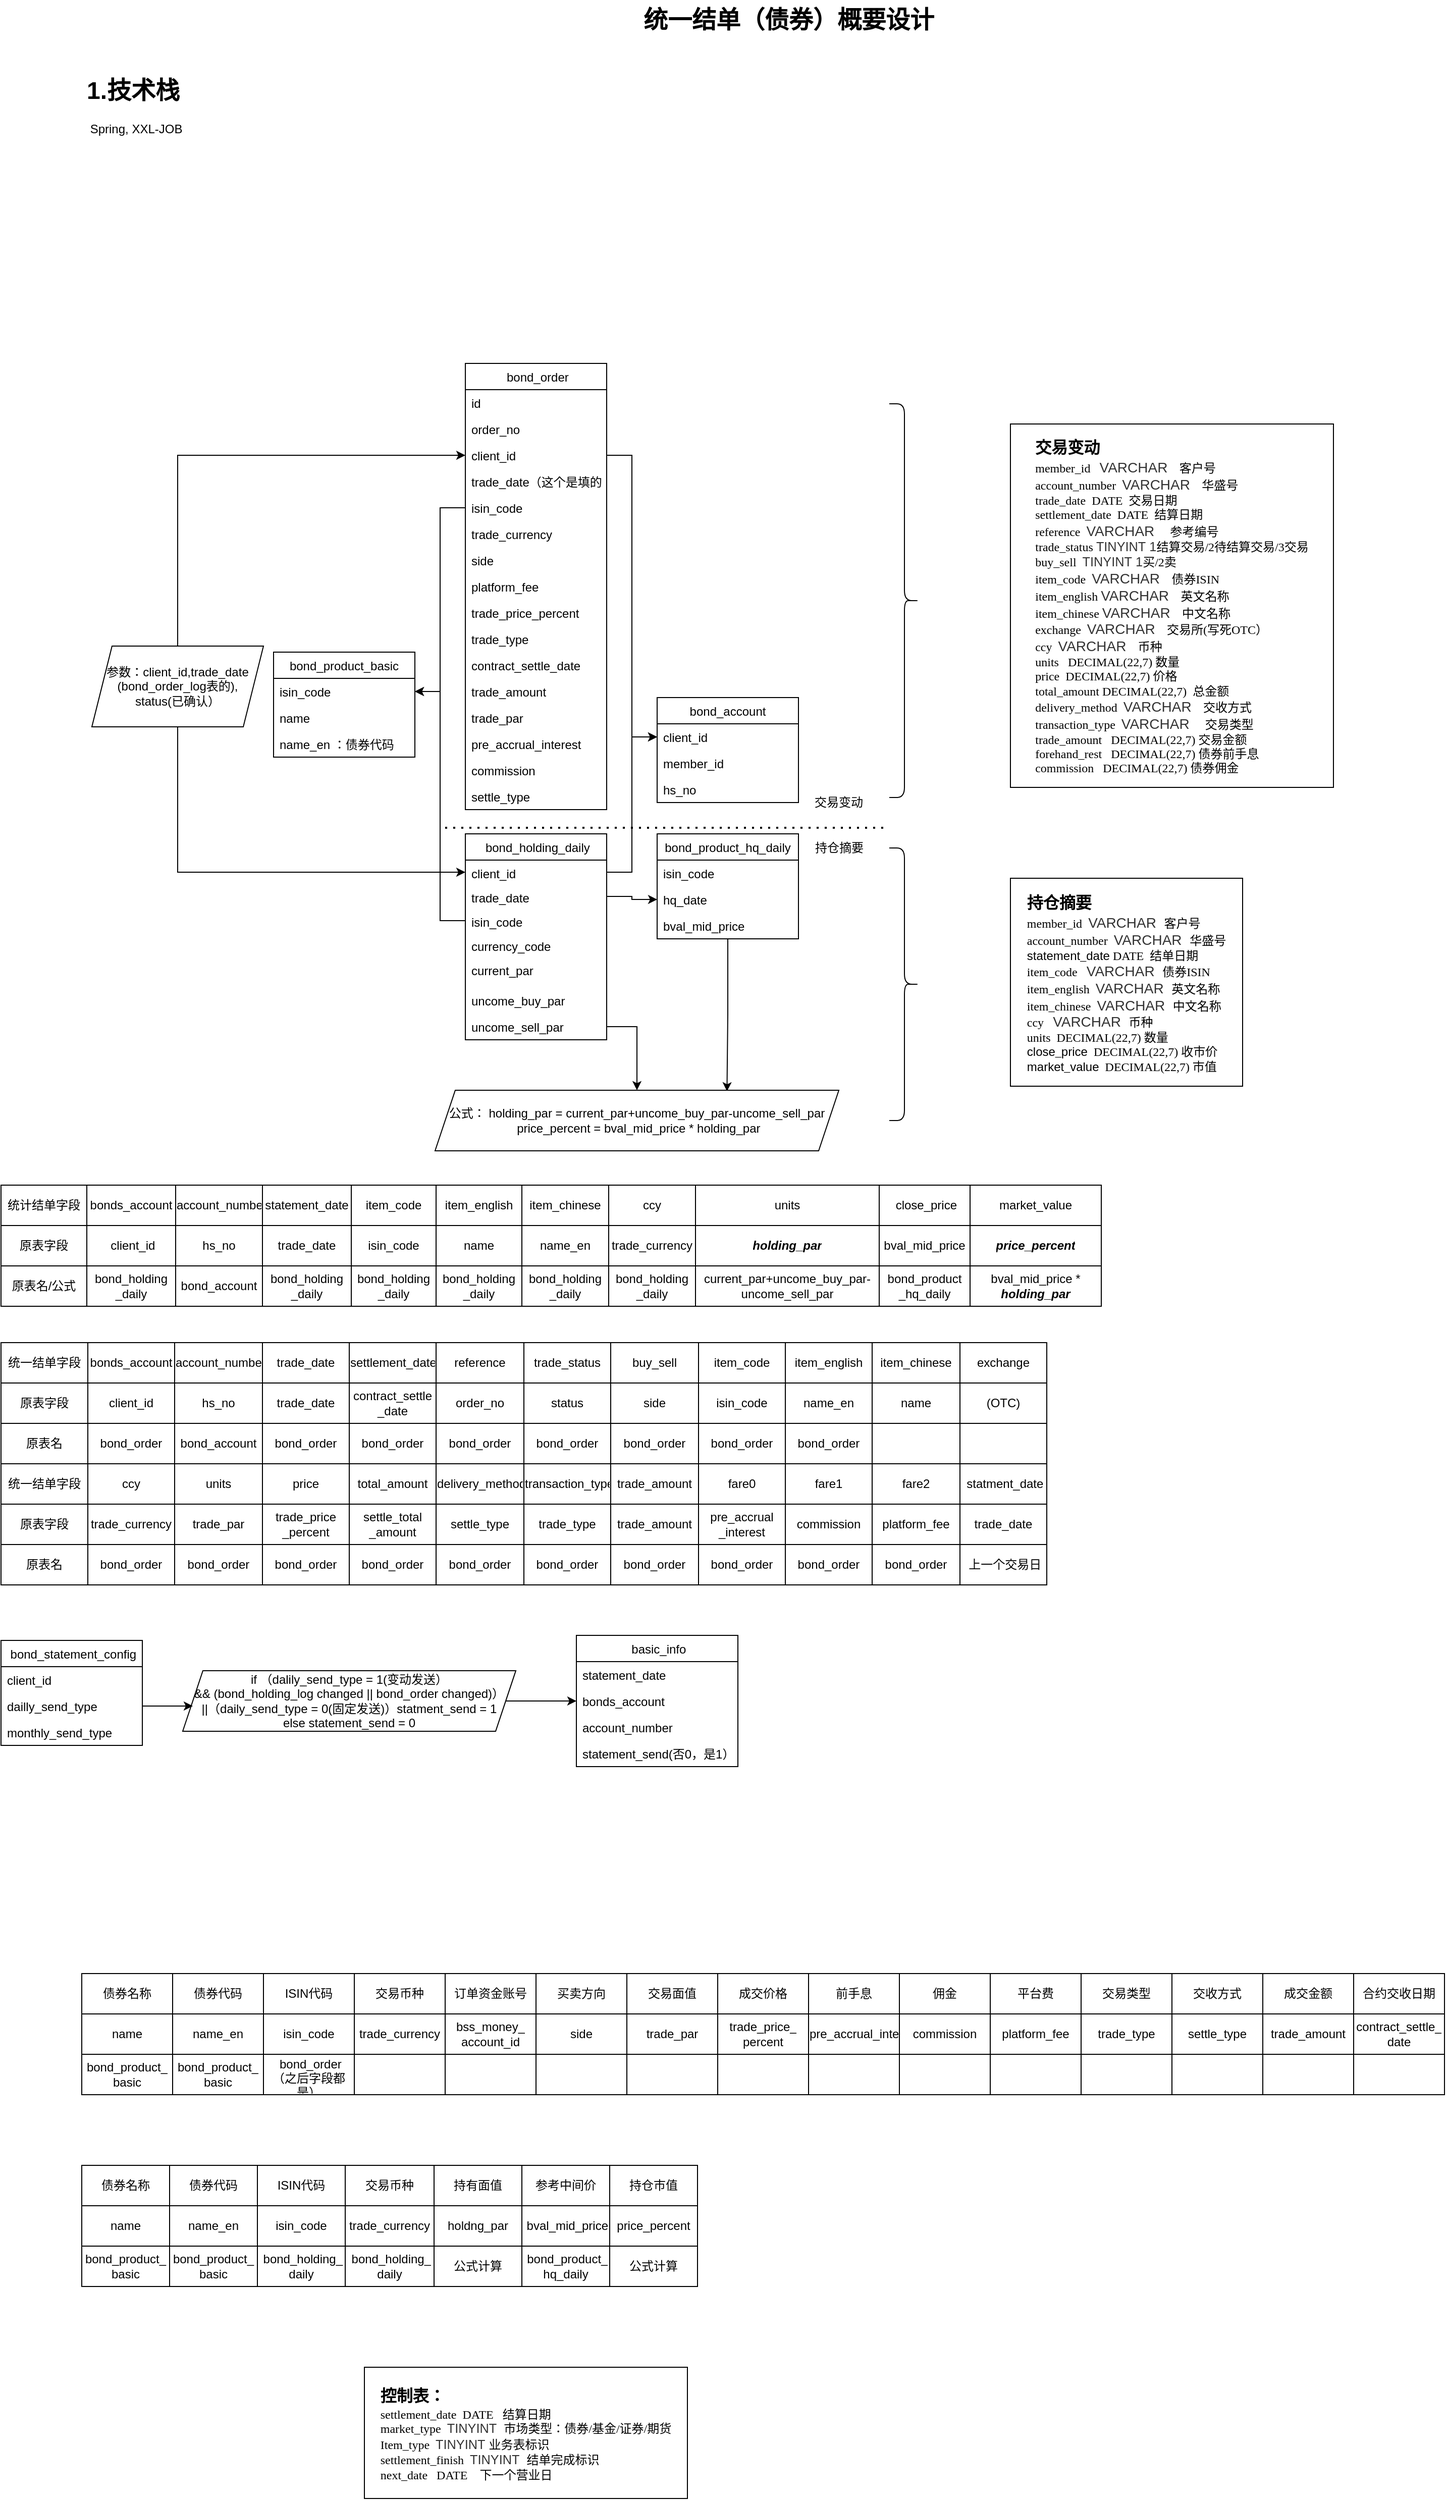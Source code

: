 <mxfile version="17.4.6" type="github">
  <diagram name="Page-1" id="e7e014a7-5840-1c2e-5031-d8a46d1fe8dd">
    <mxGraphModel dx="2150" dy="1352" grid="1" gridSize="10" guides="0" tooltips="1" connect="1" arrows="1" fold="1" page="1" pageScale="1" pageWidth="1169" pageHeight="826" background="none" math="0" shadow="0">
      <root>
        <mxCell id="0" />
        <mxCell id="1" parent="0" />
        <mxCell id="VJ0VMhZhghSGf0yXx016-54" value=" bond_order" style="swimlane;fontStyle=0;childLayout=stackLayout;horizontal=1;startSize=26;fillColor=none;horizontalStack=0;resizeParent=1;resizeParentMax=0;resizeLast=0;collapsible=1;marginBottom=0;" parent="1" vertex="1">
          <mxGeometry x="340" y="200" width="140" height="442" as="geometry">
            <mxRectangle x="20" y="40" width="90" height="26" as="alternateBounds" />
          </mxGeometry>
        </mxCell>
        <mxCell id="VJ0VMhZhghSGf0yXx016-484" value="id" style="text;strokeColor=none;fillColor=none;align=left;verticalAlign=top;spacingLeft=4;spacingRight=4;overflow=hidden;rotatable=0;points=[[0,0.5],[1,0.5]];portConstraint=eastwest;" parent="VJ0VMhZhghSGf0yXx016-54" vertex="1">
          <mxGeometry y="26" width="140" height="26" as="geometry" />
        </mxCell>
        <mxCell id="VJ0VMhZhghSGf0yXx016-56" value="order_no" style="text;strokeColor=none;fillColor=none;align=left;verticalAlign=top;spacingLeft=4;spacingRight=4;overflow=hidden;rotatable=0;points=[[0,0.5],[1,0.5]];portConstraint=eastwest;" parent="VJ0VMhZhghSGf0yXx016-54" vertex="1">
          <mxGeometry y="52" width="140" height="26" as="geometry" />
        </mxCell>
        <mxCell id="VJ0VMhZhghSGf0yXx016-55" value="client_id" style="text;strokeColor=none;fillColor=none;align=left;verticalAlign=top;spacingLeft=4;spacingRight=4;overflow=hidden;rotatable=0;points=[[0,0.5],[1,0.5]];portConstraint=eastwest;" parent="VJ0VMhZhghSGf0yXx016-54" vertex="1">
          <mxGeometry y="78" width="140" height="26" as="geometry" />
        </mxCell>
        <mxCell id="VJ0VMhZhghSGf0yXx016-112" value="trade_date（这个是填的）" style="text;strokeColor=none;fillColor=none;align=left;verticalAlign=top;spacingLeft=4;spacingRight=4;overflow=hidden;rotatable=0;points=[[0,0.5],[1,0.5]];portConstraint=eastwest;" parent="VJ0VMhZhghSGf0yXx016-54" vertex="1">
          <mxGeometry y="104" width="140" height="26" as="geometry" />
        </mxCell>
        <mxCell id="VJ0VMhZhghSGf0yXx016-110" value="isin_code" style="text;strokeColor=none;fillColor=none;align=left;verticalAlign=top;spacingLeft=4;spacingRight=4;overflow=hidden;rotatable=0;points=[[0,0.5],[1,0.5]];portConstraint=eastwest;" parent="VJ0VMhZhghSGf0yXx016-54" vertex="1">
          <mxGeometry y="130" width="140" height="26" as="geometry" />
        </mxCell>
        <mxCell id="VJ0VMhZhghSGf0yXx016-111" value="trade_currency&#xa;" style="text;strokeColor=none;fillColor=none;align=left;verticalAlign=top;spacingLeft=4;spacingRight=4;overflow=hidden;rotatable=0;points=[[0,0.5],[1,0.5]];portConstraint=eastwest;" parent="VJ0VMhZhghSGf0yXx016-54" vertex="1">
          <mxGeometry y="156" width="140" height="26" as="geometry" />
        </mxCell>
        <mxCell id="VJ0VMhZhghSGf0yXx016-57" value="side" style="text;strokeColor=none;fillColor=none;align=left;verticalAlign=top;spacingLeft=4;spacingRight=4;overflow=hidden;rotatable=0;points=[[0,0.5],[1,0.5]];portConstraint=eastwest;" parent="VJ0VMhZhghSGf0yXx016-54" vertex="1">
          <mxGeometry y="182" width="140" height="26" as="geometry" />
        </mxCell>
        <mxCell id="VJ0VMhZhghSGf0yXx016-64" value="platform_fee" style="text;strokeColor=none;fillColor=none;align=left;verticalAlign=top;spacingLeft=4;spacingRight=4;overflow=hidden;rotatable=0;points=[[0,0.5],[1,0.5]];portConstraint=eastwest;" parent="VJ0VMhZhghSGf0yXx016-54" vertex="1">
          <mxGeometry y="208" width="140" height="26" as="geometry" />
        </mxCell>
        <mxCell id="VJ0VMhZhghSGf0yXx016-70" value="trade_price_percent" style="text;strokeColor=none;fillColor=none;align=left;verticalAlign=top;spacingLeft=4;spacingRight=4;overflow=hidden;rotatable=0;points=[[0,0.5],[1,0.5]];portConstraint=eastwest;" parent="VJ0VMhZhghSGf0yXx016-54" vertex="1">
          <mxGeometry y="234" width="140" height="26" as="geometry" />
        </mxCell>
        <mxCell id="VJ0VMhZhghSGf0yXx016-71" value="trade_type" style="text;strokeColor=none;fillColor=none;align=left;verticalAlign=top;spacingLeft=4;spacingRight=4;overflow=hidden;rotatable=0;points=[[0,0.5],[1,0.5]];portConstraint=eastwest;" parent="VJ0VMhZhghSGf0yXx016-54" vertex="1">
          <mxGeometry y="260" width="140" height="26" as="geometry" />
        </mxCell>
        <mxCell id="VJ0VMhZhghSGf0yXx016-72" value="contract_settle_date" style="text;strokeColor=none;fillColor=none;align=left;verticalAlign=top;spacingLeft=4;spacingRight=4;overflow=hidden;rotatable=0;points=[[0,0.5],[1,0.5]];portConstraint=eastwest;" parent="VJ0VMhZhghSGf0yXx016-54" vertex="1">
          <mxGeometry y="286" width="140" height="26" as="geometry" />
        </mxCell>
        <mxCell id="VJ0VMhZhghSGf0yXx016-73" value="trade_amount" style="text;strokeColor=none;fillColor=none;align=left;verticalAlign=top;spacingLeft=4;spacingRight=4;overflow=hidden;rotatable=0;points=[[0,0.5],[1,0.5]];portConstraint=eastwest;" parent="VJ0VMhZhghSGf0yXx016-54" vertex="1">
          <mxGeometry y="312" width="140" height="26" as="geometry" />
        </mxCell>
        <mxCell id="VJ0VMhZhghSGf0yXx016-74" value="trade_par" style="text;strokeColor=none;fillColor=none;align=left;verticalAlign=top;spacingLeft=4;spacingRight=4;overflow=hidden;rotatable=0;points=[[0,0.5],[1,0.5]];portConstraint=eastwest;" parent="VJ0VMhZhghSGf0yXx016-54" vertex="1">
          <mxGeometry y="338" width="140" height="26" as="geometry" />
        </mxCell>
        <mxCell id="VJ0VMhZhghSGf0yXx016-75" value="pre_accrual_interest" style="text;strokeColor=none;fillColor=none;align=left;verticalAlign=top;spacingLeft=4;spacingRight=4;overflow=hidden;rotatable=0;points=[[0,0.5],[1,0.5]];portConstraint=eastwest;" parent="VJ0VMhZhghSGf0yXx016-54" vertex="1">
          <mxGeometry y="364" width="140" height="26" as="geometry" />
        </mxCell>
        <mxCell id="VJ0VMhZhghSGf0yXx016-76" value="commission" style="text;strokeColor=none;fillColor=none;align=left;verticalAlign=top;spacingLeft=4;spacingRight=4;overflow=hidden;rotatable=0;points=[[0,0.5],[1,0.5]];portConstraint=eastwest;" parent="VJ0VMhZhghSGf0yXx016-54" vertex="1">
          <mxGeometry y="390" width="140" height="26" as="geometry" />
        </mxCell>
        <mxCell id="VJ0VMhZhghSGf0yXx016-77" value="settle_type" style="text;strokeColor=none;fillColor=none;align=left;verticalAlign=top;spacingLeft=4;spacingRight=4;overflow=hidden;rotatable=0;points=[[0,0.5],[1,0.5]];portConstraint=eastwest;" parent="VJ0VMhZhghSGf0yXx016-54" vertex="1">
          <mxGeometry y="416" width="140" height="26" as="geometry" />
        </mxCell>
        <mxCell id="VJ0VMhZhghSGf0yXx016-78" value="bond_product_basic" style="swimlane;fontStyle=0;childLayout=stackLayout;horizontal=1;startSize=26;fillColor=none;horizontalStack=0;resizeParent=1;resizeParentMax=0;resizeLast=0;collapsible=1;marginBottom=0;" parent="1" vertex="1">
          <mxGeometry x="150" y="486" width="140" height="104" as="geometry" />
        </mxCell>
        <mxCell id="VJ0VMhZhghSGf0yXx016-79" value="isin_code" style="text;strokeColor=none;fillColor=none;align=left;verticalAlign=top;spacingLeft=4;spacingRight=4;overflow=hidden;rotatable=0;points=[[0,0.5],[1,0.5]];portConstraint=eastwest;" parent="VJ0VMhZhghSGf0yXx016-78" vertex="1">
          <mxGeometry y="26" width="140" height="26" as="geometry" />
        </mxCell>
        <mxCell id="VJ0VMhZhghSGf0yXx016-80" value="name" style="text;strokeColor=none;fillColor=none;align=left;verticalAlign=top;spacingLeft=4;spacingRight=4;overflow=hidden;rotatable=0;points=[[0,0.5],[1,0.5]];portConstraint=eastwest;" parent="VJ0VMhZhghSGf0yXx016-78" vertex="1">
          <mxGeometry y="52" width="140" height="26" as="geometry" />
        </mxCell>
        <mxCell id="VJ0VMhZhghSGf0yXx016-81" value="name_en ：债券代码" style="text;strokeColor=none;fillColor=none;align=left;verticalAlign=top;spacingLeft=4;spacingRight=4;overflow=hidden;rotatable=0;points=[[0,0.5],[1,0.5]];portConstraint=eastwest;" parent="VJ0VMhZhghSGf0yXx016-78" vertex="1">
          <mxGeometry y="78" width="140" height="26" as="geometry" />
        </mxCell>
        <mxCell id="VJ0VMhZhghSGf0yXx016-141" style="edgeStyle=orthogonalEdgeStyle;rounded=0;orthogonalLoop=1;jettySize=auto;html=1;" parent="1" edge="1">
          <mxGeometry relative="1" as="geometry">
            <mxPoint x="590" y="910" as="targetPoint" />
            <mxPoint x="590" y="910" as="sourcePoint" />
          </mxGeometry>
        </mxCell>
        <mxCell id="VJ0VMhZhghSGf0yXx016-152" style="edgeStyle=orthogonalEdgeStyle;rounded=0;orthogonalLoop=1;jettySize=auto;html=1;entryX=0.723;entryY=0.017;entryDx=0;entryDy=0;entryPerimeter=0;" parent="1" source="VJ0VMhZhghSGf0yXx016-92" target="VJ0VMhZhghSGf0yXx016-134" edge="1">
          <mxGeometry relative="1" as="geometry" />
        </mxCell>
        <mxCell id="VJ0VMhZhghSGf0yXx016-92" value="bond_product_hq_daily" style="swimlane;fontStyle=0;childLayout=stackLayout;horizontal=1;startSize=26;fillColor=none;horizontalStack=0;resizeParent=1;resizeParentMax=0;resizeLast=0;collapsible=1;marginBottom=0;" parent="1" vertex="1">
          <mxGeometry x="530" y="666" width="140" height="104" as="geometry" />
        </mxCell>
        <mxCell id="VJ0VMhZhghSGf0yXx016-93" value="isin_code" style="text;strokeColor=none;fillColor=none;align=left;verticalAlign=top;spacingLeft=4;spacingRight=4;overflow=hidden;rotatable=0;points=[[0,0.5],[1,0.5]];portConstraint=eastwest;" parent="VJ0VMhZhghSGf0yXx016-92" vertex="1">
          <mxGeometry y="26" width="140" height="26" as="geometry" />
        </mxCell>
        <mxCell id="VJ0VMhZhghSGf0yXx016-106" value="hq_date" style="text;strokeColor=none;fillColor=none;align=left;verticalAlign=top;spacingLeft=4;spacingRight=4;overflow=hidden;rotatable=0;points=[[0,0.5],[1,0.5]];portConstraint=eastwest;" parent="VJ0VMhZhghSGf0yXx016-92" vertex="1">
          <mxGeometry y="52" width="140" height="26" as="geometry" />
        </mxCell>
        <mxCell id="VJ0VMhZhghSGf0yXx016-107" value="bval_mid_price" style="text;strokeColor=none;fillColor=none;align=left;verticalAlign=top;spacingLeft=4;spacingRight=4;overflow=hidden;rotatable=0;points=[[0,0.5],[1,0.5]];portConstraint=eastwest;" parent="VJ0VMhZhghSGf0yXx016-92" vertex="1">
          <mxGeometry y="78" width="140" height="26" as="geometry" />
        </mxCell>
        <mxCell id="VJ0VMhZhghSGf0yXx016-83" value=" bond_holding_daily" style="swimlane;fontStyle=0;childLayout=stackLayout;horizontal=1;startSize=26;fillColor=none;horizontalStack=0;resizeParent=1;resizeParentMax=0;resizeLast=0;collapsible=1;marginBottom=0;" parent="1" vertex="1">
          <mxGeometry x="340" y="666" width="140" height="204" as="geometry" />
        </mxCell>
        <mxCell id="VJ0VMhZhghSGf0yXx016-84" value="client_id" style="text;strokeColor=none;fillColor=none;align=left;verticalAlign=top;spacingLeft=4;spacingRight=4;overflow=hidden;rotatable=0;points=[[0,0.5],[1,0.5]];portConstraint=eastwest;" parent="VJ0VMhZhghSGf0yXx016-83" vertex="1">
          <mxGeometry y="26" width="140" height="24" as="geometry" />
        </mxCell>
        <mxCell id="VJ0VMhZhghSGf0yXx016-126" value="trade_date" style="text;strokeColor=none;fillColor=none;align=left;verticalAlign=top;spacingLeft=4;spacingRight=4;overflow=hidden;rotatable=0;points=[[0,0.5],[1,0.5]];portConstraint=eastwest;" parent="VJ0VMhZhghSGf0yXx016-83" vertex="1">
          <mxGeometry y="50" width="140" height="24" as="geometry" />
        </mxCell>
        <mxCell id="VJ0VMhZhghSGf0yXx016-127" value="isin_code" style="text;strokeColor=none;fillColor=none;align=left;verticalAlign=top;spacingLeft=4;spacingRight=4;overflow=hidden;rotatable=0;points=[[0,0.5],[1,0.5]];portConstraint=eastwest;" parent="VJ0VMhZhghSGf0yXx016-83" vertex="1">
          <mxGeometry y="74" width="140" height="24" as="geometry" />
        </mxCell>
        <mxCell id="VJ0VMhZhghSGf0yXx016-108" value="currency_code" style="text;strokeColor=none;fillColor=none;align=left;verticalAlign=top;spacingLeft=4;spacingRight=4;overflow=hidden;rotatable=0;points=[[0,0.5],[1,0.5]];portConstraint=eastwest;" parent="VJ0VMhZhghSGf0yXx016-83" vertex="1">
          <mxGeometry y="98" width="140" height="24" as="geometry" />
        </mxCell>
        <mxCell id="VJ0VMhZhghSGf0yXx016-96" value="current_par" style="text;strokeColor=none;fillColor=none;align=left;verticalAlign=top;spacingLeft=4;spacingRight=4;overflow=hidden;rotatable=0;points=[[0,0.5],[1,0.5]];portConstraint=eastwest;" parent="VJ0VMhZhghSGf0yXx016-83" vertex="1">
          <mxGeometry y="122" width="140" height="30" as="geometry" />
        </mxCell>
        <mxCell id="VJ0VMhZhghSGf0yXx016-85" value="uncome_buy_par" style="text;strokeColor=none;fillColor=none;align=left;verticalAlign=top;spacingLeft=4;spacingRight=4;overflow=hidden;rotatable=0;points=[[0,0.5],[1,0.5]];portConstraint=eastwest;" parent="VJ0VMhZhghSGf0yXx016-83" vertex="1">
          <mxGeometry y="152" width="140" height="26" as="geometry" />
        </mxCell>
        <mxCell id="VJ0VMhZhghSGf0yXx016-86" value="uncome_sell_par" style="text;strokeColor=none;fillColor=none;align=left;verticalAlign=top;spacingLeft=4;spacingRight=4;overflow=hidden;rotatable=0;points=[[0,0.5],[1,0.5]];portConstraint=eastwest;" parent="VJ0VMhZhghSGf0yXx016-83" vertex="1">
          <mxGeometry y="178" width="140" height="26" as="geometry" />
        </mxCell>
        <mxCell id="VJ0VMhZhghSGf0yXx016-114" value=" bond_statement_config" style="swimlane;fontStyle=0;childLayout=stackLayout;horizontal=1;startSize=26;fillColor=none;horizontalStack=0;resizeParent=1;resizeParentMax=0;resizeLast=0;collapsible=1;marginBottom=0;" parent="1" vertex="1">
          <mxGeometry x="-120" y="1465" width="140" height="104" as="geometry" />
        </mxCell>
        <mxCell id="VJ0VMhZhghSGf0yXx016-115" value="client_id" style="text;strokeColor=none;fillColor=none;align=left;verticalAlign=top;spacingLeft=4;spacingRight=4;overflow=hidden;rotatable=0;points=[[0,0.5],[1,0.5]];portConstraint=eastwest;" parent="VJ0VMhZhghSGf0yXx016-114" vertex="1">
          <mxGeometry y="26" width="140" height="26" as="geometry" />
        </mxCell>
        <mxCell id="VJ0VMhZhghSGf0yXx016-116" value="dailly_send_type" style="text;strokeColor=none;fillColor=none;align=left;verticalAlign=top;spacingLeft=4;spacingRight=4;overflow=hidden;rotatable=0;points=[[0,0.5],[1,0.5]];portConstraint=eastwest;" parent="VJ0VMhZhghSGf0yXx016-114" vertex="1">
          <mxGeometry y="52" width="140" height="26" as="geometry" />
        </mxCell>
        <mxCell id="VJ0VMhZhghSGf0yXx016-117" value="monthly_send_type" style="text;strokeColor=none;fillColor=none;align=left;verticalAlign=top;spacingLeft=4;spacingRight=4;overflow=hidden;rotatable=0;points=[[0,0.5],[1,0.5]];portConstraint=eastwest;" parent="VJ0VMhZhghSGf0yXx016-114" vertex="1">
          <mxGeometry y="78" width="140" height="26" as="geometry" />
        </mxCell>
        <mxCell id="VJ0VMhZhghSGf0yXx016-124" style="edgeStyle=orthogonalEdgeStyle;rounded=0;orthogonalLoop=1;jettySize=auto;html=1;exitX=0.5;exitY=0;exitDx=0;exitDy=0;entryX=0;entryY=0.5;entryDx=0;entryDy=0;" parent="1" source="VJ0VMhZhghSGf0yXx016-119" target="VJ0VMhZhghSGf0yXx016-55" edge="1">
          <mxGeometry relative="1" as="geometry" />
        </mxCell>
        <mxCell id="VJ0VMhZhghSGf0yXx016-131" style="edgeStyle=orthogonalEdgeStyle;rounded=0;orthogonalLoop=1;jettySize=auto;html=1;exitX=0.5;exitY=1;exitDx=0;exitDy=0;" parent="1" source="VJ0VMhZhghSGf0yXx016-119" target="VJ0VMhZhghSGf0yXx016-84" edge="1">
          <mxGeometry relative="1" as="geometry">
            <Array as="points">
              <mxPoint x="55" y="704" />
            </Array>
          </mxGeometry>
        </mxCell>
        <mxCell id="VJ0VMhZhghSGf0yXx016-119" value="参数：client_id,trade_date&lt;br&gt;(bond_order_log表的),&lt;br&gt;status(已确认）" style="shape=parallelogram;perimeter=parallelogramPerimeter;whiteSpace=wrap;html=1;fixedSize=1;" parent="1" vertex="1">
          <mxGeometry x="-30" y="480" width="170" height="80" as="geometry" />
        </mxCell>
        <mxCell id="VJ0VMhZhghSGf0yXx016-134" value="&lt;span style=&quot;text-align: left&quot;&gt;公式： holding_par = current_par+uncome_buy_par-uncome_sell_par&lt;br&gt;&lt;/span&gt;&lt;span style=&quot;text-align: left&quot;&gt;&amp;nbsp;price_percent = bval_mid_price * holding_par&lt;/span&gt;&lt;span style=&quot;text-align: left&quot;&gt;&lt;br&gt;&lt;/span&gt;" style="shape=parallelogram;perimeter=parallelogramPerimeter;whiteSpace=wrap;html=1;fixedSize=1;" parent="1" vertex="1">
          <mxGeometry x="310" y="920" width="400" height="60" as="geometry" />
        </mxCell>
        <mxCell id="VJ0VMhZhghSGf0yXx016-142" style="edgeStyle=orthogonalEdgeStyle;rounded=0;orthogonalLoop=1;jettySize=auto;html=1;entryX=0.5;entryY=0;entryDx=0;entryDy=0;" parent="1" source="VJ0VMhZhghSGf0yXx016-86" target="VJ0VMhZhghSGf0yXx016-134" edge="1">
          <mxGeometry relative="1" as="geometry" />
        </mxCell>
        <mxCell id="VJ0VMhZhghSGf0yXx016-147" value="" style="edgeStyle=orthogonalEdgeStyle;orthogonalLoop=1;jettySize=auto;html=1;entryX=0;entryY=0.5;entryDx=0;entryDy=0;rounded=0;" parent="1" source="VJ0VMhZhghSGf0yXx016-126" target="VJ0VMhZhghSGf0yXx016-106" edge="1">
          <mxGeometry relative="1" as="geometry" />
        </mxCell>
        <mxCell id="sHbQA2Ql_CEC5SkAnDxY-10" style="edgeStyle=orthogonalEdgeStyle;rounded=0;orthogonalLoop=1;jettySize=auto;html=1;entryX=0;entryY=0.5;entryDx=0;entryDy=0;" edge="1" parent="1" source="VJ0VMhZhghSGf0yXx016-158" target="sHbQA2Ql_CEC5SkAnDxY-5">
          <mxGeometry relative="1" as="geometry" />
        </mxCell>
        <mxCell id="VJ0VMhZhghSGf0yXx016-158" value="if （dalily_send_type = 1(变动发送）&lt;br&gt;&amp;amp;&amp;amp; (bond_holding_log changed || bond_order changed)）&lt;br&gt;||（daily_send_type = 0(固定发送)）statment_send = 1&lt;br&gt;else statement_send = 0" style="shape=parallelogram;perimeter=parallelogramPerimeter;whiteSpace=wrap;html=1;fixedSize=1;shadow=0;strokeColor=#000000;fillColor=none;" parent="1" vertex="1">
          <mxGeometry x="60" y="1495" width="330" height="60" as="geometry" />
        </mxCell>
        <mxCell id="VJ0VMhZhghSGf0yXx016-172" style="edgeStyle=orthogonalEdgeStyle;rounded=0;orthogonalLoop=1;jettySize=auto;html=1;entryX=1;entryY=0.5;entryDx=0;entryDy=0;" parent="1" source="VJ0VMhZhghSGf0yXx016-110" target="VJ0VMhZhghSGf0yXx016-79" edge="1">
          <mxGeometry relative="1" as="geometry" />
        </mxCell>
        <mxCell id="VJ0VMhZhghSGf0yXx016-173" style="edgeStyle=orthogonalEdgeStyle;rounded=0;orthogonalLoop=1;jettySize=auto;html=1;entryX=1;entryY=0.5;entryDx=0;entryDy=0;" parent="1" source="VJ0VMhZhghSGf0yXx016-127" target="VJ0VMhZhghSGf0yXx016-79" edge="1">
          <mxGeometry relative="1" as="geometry" />
        </mxCell>
        <mxCell id="VJ0VMhZhghSGf0yXx016-277" value="" style="shape=table;startSize=0;container=1;collapsible=0;childLayout=tableLayout;shadow=0;strokeColor=#000000;fillColor=none;" parent="1" vertex="1">
          <mxGeometry x="-40" y="1795" width="1350" height="120" as="geometry" />
        </mxCell>
        <mxCell id="VJ0VMhZhghSGf0yXx016-278" value="" style="shape=tableRow;horizontal=0;startSize=0;swimlaneHead=0;swimlaneBody=0;top=0;left=0;bottom=0;right=0;collapsible=0;dropTarget=0;fillColor=none;points=[[0,0.5],[1,0.5]];portConstraint=eastwest;shadow=0;strokeColor=#000000;" parent="VJ0VMhZhghSGf0yXx016-277" vertex="1">
          <mxGeometry width="1350" height="40" as="geometry" />
        </mxCell>
        <mxCell id="VJ0VMhZhghSGf0yXx016-279" value="债券名称" style="shape=partialRectangle;html=1;whiteSpace=wrap;connectable=0;overflow=hidden;fillColor=none;top=0;left=0;bottom=0;right=0;pointerEvents=1;shadow=0;strokeColor=#000000;" parent="VJ0VMhZhghSGf0yXx016-278" vertex="1">
          <mxGeometry width="90" height="40" as="geometry">
            <mxRectangle width="90" height="40" as="alternateBounds" />
          </mxGeometry>
        </mxCell>
        <mxCell id="VJ0VMhZhghSGf0yXx016-280" value="债券代码" style="shape=partialRectangle;html=1;whiteSpace=wrap;connectable=0;overflow=hidden;fillColor=none;top=0;left=0;bottom=0;right=0;pointerEvents=1;shadow=0;strokeColor=#000000;" parent="VJ0VMhZhghSGf0yXx016-278" vertex="1">
          <mxGeometry x="90" width="90" height="40" as="geometry">
            <mxRectangle width="90" height="40" as="alternateBounds" />
          </mxGeometry>
        </mxCell>
        <mxCell id="VJ0VMhZhghSGf0yXx016-281" value="ISIN代码" style="shape=partialRectangle;html=1;whiteSpace=wrap;connectable=0;overflow=hidden;fillColor=none;top=0;left=0;bottom=0;right=0;pointerEvents=1;shadow=0;strokeColor=#000000;" parent="VJ0VMhZhghSGf0yXx016-278" vertex="1">
          <mxGeometry x="180" width="90" height="40" as="geometry">
            <mxRectangle width="90" height="40" as="alternateBounds" />
          </mxGeometry>
        </mxCell>
        <mxCell id="VJ0VMhZhghSGf0yXx016-282" value="交易币种" style="shape=partialRectangle;html=1;whiteSpace=wrap;connectable=0;overflow=hidden;fillColor=none;top=0;left=0;bottom=0;right=0;pointerEvents=1;shadow=0;strokeColor=#000000;" parent="VJ0VMhZhghSGf0yXx016-278" vertex="1">
          <mxGeometry x="270" width="90" height="40" as="geometry">
            <mxRectangle width="90" height="40" as="alternateBounds" />
          </mxGeometry>
        </mxCell>
        <mxCell id="VJ0VMhZhghSGf0yXx016-283" value="订单资金账号" style="shape=partialRectangle;html=1;whiteSpace=wrap;connectable=0;overflow=hidden;fillColor=none;top=0;left=0;bottom=0;right=0;pointerEvents=1;shadow=0;strokeColor=#000000;" parent="VJ0VMhZhghSGf0yXx016-278" vertex="1">
          <mxGeometry x="360" width="90" height="40" as="geometry">
            <mxRectangle width="90" height="40" as="alternateBounds" />
          </mxGeometry>
        </mxCell>
        <mxCell id="VJ0VMhZhghSGf0yXx016-284" value="买卖方向" style="shape=partialRectangle;html=1;whiteSpace=wrap;connectable=0;overflow=hidden;fillColor=none;top=0;left=0;bottom=0;right=0;pointerEvents=1;shadow=0;strokeColor=#000000;" parent="VJ0VMhZhghSGf0yXx016-278" vertex="1">
          <mxGeometry x="450" width="90" height="40" as="geometry">
            <mxRectangle width="90" height="40" as="alternateBounds" />
          </mxGeometry>
        </mxCell>
        <mxCell id="VJ0VMhZhghSGf0yXx016-285" value="交易面值" style="shape=partialRectangle;html=1;whiteSpace=wrap;connectable=0;overflow=hidden;fillColor=none;top=0;left=0;bottom=0;right=0;pointerEvents=1;shadow=0;strokeColor=#000000;" parent="VJ0VMhZhghSGf0yXx016-278" vertex="1">
          <mxGeometry x="540" width="90" height="40" as="geometry">
            <mxRectangle width="90" height="40" as="alternateBounds" />
          </mxGeometry>
        </mxCell>
        <mxCell id="VJ0VMhZhghSGf0yXx016-286" value="成交价格" style="shape=partialRectangle;html=1;whiteSpace=wrap;connectable=0;overflow=hidden;fillColor=none;top=0;left=0;bottom=0;right=0;pointerEvents=1;shadow=0;strokeColor=#000000;" parent="VJ0VMhZhghSGf0yXx016-278" vertex="1">
          <mxGeometry x="630" width="90" height="40" as="geometry">
            <mxRectangle width="90" height="40" as="alternateBounds" />
          </mxGeometry>
        </mxCell>
        <mxCell id="VJ0VMhZhghSGf0yXx016-287" value="前手息" style="shape=partialRectangle;html=1;whiteSpace=wrap;connectable=0;overflow=hidden;fillColor=none;top=0;left=0;bottom=0;right=0;pointerEvents=1;shadow=0;strokeColor=#000000;" parent="VJ0VMhZhghSGf0yXx016-278" vertex="1">
          <mxGeometry x="720" width="90" height="40" as="geometry">
            <mxRectangle width="90" height="40" as="alternateBounds" />
          </mxGeometry>
        </mxCell>
        <mxCell id="VJ0VMhZhghSGf0yXx016-288" value="佣金" style="shape=partialRectangle;html=1;whiteSpace=wrap;connectable=0;overflow=hidden;fillColor=none;top=0;left=0;bottom=0;right=0;pointerEvents=1;shadow=0;strokeColor=#000000;" parent="VJ0VMhZhghSGf0yXx016-278" vertex="1">
          <mxGeometry x="810" width="90" height="40" as="geometry">
            <mxRectangle width="90" height="40" as="alternateBounds" />
          </mxGeometry>
        </mxCell>
        <mxCell id="VJ0VMhZhghSGf0yXx016-289" value="平台费" style="shape=partialRectangle;html=1;whiteSpace=wrap;connectable=0;overflow=hidden;fillColor=none;top=0;left=0;bottom=0;right=0;pointerEvents=1;shadow=0;strokeColor=#000000;" parent="VJ0VMhZhghSGf0yXx016-278" vertex="1">
          <mxGeometry x="900" width="90" height="40" as="geometry">
            <mxRectangle width="90" height="40" as="alternateBounds" />
          </mxGeometry>
        </mxCell>
        <mxCell id="VJ0VMhZhghSGf0yXx016-290" value="交易类型" style="shape=partialRectangle;html=1;whiteSpace=wrap;connectable=0;overflow=hidden;fillColor=none;top=0;left=0;bottom=0;right=0;pointerEvents=1;shadow=0;strokeColor=#000000;" parent="VJ0VMhZhghSGf0yXx016-278" vertex="1">
          <mxGeometry x="990" width="90" height="40" as="geometry">
            <mxRectangle width="90" height="40" as="alternateBounds" />
          </mxGeometry>
        </mxCell>
        <mxCell id="VJ0VMhZhghSGf0yXx016-291" value="交收方式" style="shape=partialRectangle;html=1;whiteSpace=wrap;connectable=0;overflow=hidden;fillColor=none;top=0;left=0;bottom=0;right=0;pointerEvents=1;shadow=0;strokeColor=#000000;" parent="VJ0VMhZhghSGf0yXx016-278" vertex="1">
          <mxGeometry x="1080" width="90" height="40" as="geometry">
            <mxRectangle width="90" height="40" as="alternateBounds" />
          </mxGeometry>
        </mxCell>
        <mxCell id="VJ0VMhZhghSGf0yXx016-292" value="成交金额" style="shape=partialRectangle;html=1;whiteSpace=wrap;connectable=0;overflow=hidden;fillColor=none;top=0;left=0;bottom=0;right=0;pointerEvents=1;shadow=0;strokeColor=#000000;" parent="VJ0VMhZhghSGf0yXx016-278" vertex="1">
          <mxGeometry x="1170" width="90" height="40" as="geometry">
            <mxRectangle width="90" height="40" as="alternateBounds" />
          </mxGeometry>
        </mxCell>
        <mxCell id="VJ0VMhZhghSGf0yXx016-293" value="合约交收日期" style="shape=partialRectangle;html=1;whiteSpace=wrap;connectable=0;overflow=hidden;fillColor=none;top=0;left=0;bottom=0;right=0;pointerEvents=1;shadow=0;strokeColor=#000000;" parent="VJ0VMhZhghSGf0yXx016-278" vertex="1">
          <mxGeometry x="1260" width="90" height="40" as="geometry">
            <mxRectangle width="90" height="40" as="alternateBounds" />
          </mxGeometry>
        </mxCell>
        <mxCell id="VJ0VMhZhghSGf0yXx016-294" value="" style="shape=tableRow;horizontal=0;startSize=0;swimlaneHead=0;swimlaneBody=0;top=0;left=0;bottom=0;right=0;collapsible=0;dropTarget=0;fillColor=none;points=[[0,0.5],[1,0.5]];portConstraint=eastwest;shadow=0;strokeColor=#000000;" parent="VJ0VMhZhghSGf0yXx016-277" vertex="1">
          <mxGeometry y="40" width="1350" height="40" as="geometry" />
        </mxCell>
        <mxCell id="VJ0VMhZhghSGf0yXx016-295" value="name" style="shape=partialRectangle;html=1;whiteSpace=wrap;connectable=0;overflow=hidden;fillColor=none;top=0;left=0;bottom=0;right=0;pointerEvents=1;shadow=0;strokeColor=#000000;" parent="VJ0VMhZhghSGf0yXx016-294" vertex="1">
          <mxGeometry width="90" height="40" as="geometry">
            <mxRectangle width="90" height="40" as="alternateBounds" />
          </mxGeometry>
        </mxCell>
        <mxCell id="VJ0VMhZhghSGf0yXx016-296" value="name_en" style="shape=partialRectangle;html=1;whiteSpace=wrap;connectable=0;overflow=hidden;fillColor=none;top=0;left=0;bottom=0;right=0;pointerEvents=1;shadow=0;strokeColor=#000000;" parent="VJ0VMhZhghSGf0yXx016-294" vertex="1">
          <mxGeometry x="90" width="90" height="40" as="geometry">
            <mxRectangle width="90" height="40" as="alternateBounds" />
          </mxGeometry>
        </mxCell>
        <mxCell id="VJ0VMhZhghSGf0yXx016-297" value="isin_code" style="shape=partialRectangle;html=1;whiteSpace=wrap;connectable=0;overflow=hidden;fillColor=none;top=0;left=0;bottom=0;right=0;pointerEvents=1;shadow=0;strokeColor=#000000;" parent="VJ0VMhZhghSGf0yXx016-294" vertex="1">
          <mxGeometry x="180" width="90" height="40" as="geometry">
            <mxRectangle width="90" height="40" as="alternateBounds" />
          </mxGeometry>
        </mxCell>
        <mxCell id="VJ0VMhZhghSGf0yXx016-298" value="trade_currency" style="shape=partialRectangle;html=1;whiteSpace=wrap;connectable=0;overflow=hidden;fillColor=none;top=0;left=0;bottom=0;right=0;pointerEvents=1;shadow=0;strokeColor=#000000;" parent="VJ0VMhZhghSGf0yXx016-294" vertex="1">
          <mxGeometry x="270" width="90" height="40" as="geometry">
            <mxRectangle width="90" height="40" as="alternateBounds" />
          </mxGeometry>
        </mxCell>
        <mxCell id="VJ0VMhZhghSGf0yXx016-299" value="bss_money_&lt;br&gt;account_id" style="shape=partialRectangle;html=1;whiteSpace=wrap;connectable=0;overflow=hidden;fillColor=none;top=0;left=0;bottom=0;right=0;pointerEvents=1;shadow=0;strokeColor=#000000;" parent="VJ0VMhZhghSGf0yXx016-294" vertex="1">
          <mxGeometry x="360" width="90" height="40" as="geometry">
            <mxRectangle width="90" height="40" as="alternateBounds" />
          </mxGeometry>
        </mxCell>
        <mxCell id="VJ0VMhZhghSGf0yXx016-300" value="side" style="shape=partialRectangle;html=1;whiteSpace=wrap;connectable=0;overflow=hidden;fillColor=none;top=0;left=0;bottom=0;right=0;pointerEvents=1;shadow=0;strokeColor=#000000;" parent="VJ0VMhZhghSGf0yXx016-294" vertex="1">
          <mxGeometry x="450" width="90" height="40" as="geometry">
            <mxRectangle width="90" height="40" as="alternateBounds" />
          </mxGeometry>
        </mxCell>
        <mxCell id="VJ0VMhZhghSGf0yXx016-301" value="trade_par" style="shape=partialRectangle;html=1;whiteSpace=wrap;connectable=0;overflow=hidden;fillColor=none;top=0;left=0;bottom=0;right=0;pointerEvents=1;shadow=0;strokeColor=#000000;" parent="VJ0VMhZhghSGf0yXx016-294" vertex="1">
          <mxGeometry x="540" width="90" height="40" as="geometry">
            <mxRectangle width="90" height="40" as="alternateBounds" />
          </mxGeometry>
        </mxCell>
        <mxCell id="VJ0VMhZhghSGf0yXx016-302" value="trade_price_&lt;br&gt;percent" style="shape=partialRectangle;html=1;whiteSpace=wrap;connectable=0;overflow=hidden;fillColor=none;top=0;left=0;bottom=0;right=0;pointerEvents=1;shadow=0;strokeColor=#000000;" parent="VJ0VMhZhghSGf0yXx016-294" vertex="1">
          <mxGeometry x="630" width="90" height="40" as="geometry">
            <mxRectangle width="90" height="40" as="alternateBounds" />
          </mxGeometry>
        </mxCell>
        <mxCell id="VJ0VMhZhghSGf0yXx016-303" value="&lt;span style=&quot;text-align: left&quot;&gt;pre_accrual_interest&lt;/span&gt;" style="shape=partialRectangle;html=1;whiteSpace=wrap;connectable=0;overflow=hidden;fillColor=none;top=0;left=0;bottom=0;right=0;pointerEvents=1;shadow=0;strokeColor=#000000;" parent="VJ0VMhZhghSGf0yXx016-294" vertex="1">
          <mxGeometry x="720" width="90" height="40" as="geometry">
            <mxRectangle width="90" height="40" as="alternateBounds" />
          </mxGeometry>
        </mxCell>
        <mxCell id="VJ0VMhZhghSGf0yXx016-304" value="&lt;span style=&quot;text-align: left&quot;&gt;commission&lt;/span&gt;" style="shape=partialRectangle;html=1;whiteSpace=wrap;connectable=0;overflow=hidden;fillColor=none;top=0;left=0;bottom=0;right=0;pointerEvents=1;shadow=0;strokeColor=#000000;" parent="VJ0VMhZhghSGf0yXx016-294" vertex="1">
          <mxGeometry x="810" width="90" height="40" as="geometry">
            <mxRectangle width="90" height="40" as="alternateBounds" />
          </mxGeometry>
        </mxCell>
        <mxCell id="VJ0VMhZhghSGf0yXx016-305" value="&lt;span style=&quot;text-align: left&quot;&gt;platform_fee&lt;/span&gt;" style="shape=partialRectangle;html=1;whiteSpace=wrap;connectable=0;overflow=hidden;fillColor=none;top=0;left=0;bottom=0;right=0;pointerEvents=1;shadow=0;strokeColor=#000000;" parent="VJ0VMhZhghSGf0yXx016-294" vertex="1">
          <mxGeometry x="900" width="90" height="40" as="geometry">
            <mxRectangle width="90" height="40" as="alternateBounds" />
          </mxGeometry>
        </mxCell>
        <mxCell id="VJ0VMhZhghSGf0yXx016-306" value="&lt;span style=&quot;text-align: left&quot;&gt;trade_type&lt;/span&gt;" style="shape=partialRectangle;html=1;whiteSpace=wrap;connectable=0;overflow=hidden;fillColor=none;top=0;left=0;bottom=0;right=0;pointerEvents=1;shadow=0;strokeColor=#000000;" parent="VJ0VMhZhghSGf0yXx016-294" vertex="1">
          <mxGeometry x="990" width="90" height="40" as="geometry">
            <mxRectangle width="90" height="40" as="alternateBounds" />
          </mxGeometry>
        </mxCell>
        <mxCell id="VJ0VMhZhghSGf0yXx016-307" value="&lt;span style=&quot;text-align: left&quot;&gt;settle_type&lt;/span&gt;" style="shape=partialRectangle;html=1;whiteSpace=wrap;connectable=0;overflow=hidden;fillColor=none;top=0;left=0;bottom=0;right=0;pointerEvents=1;shadow=0;strokeColor=#000000;" parent="VJ0VMhZhghSGf0yXx016-294" vertex="1">
          <mxGeometry x="1080" width="90" height="40" as="geometry">
            <mxRectangle width="90" height="40" as="alternateBounds" />
          </mxGeometry>
        </mxCell>
        <mxCell id="VJ0VMhZhghSGf0yXx016-308" value="&lt;span style=&quot;text-align: left&quot;&gt;trade_amount&lt;/span&gt;" style="shape=partialRectangle;html=1;whiteSpace=wrap;connectable=0;overflow=hidden;fillColor=none;top=0;left=0;bottom=0;right=0;pointerEvents=1;shadow=0;strokeColor=#000000;" parent="VJ0VMhZhghSGf0yXx016-294" vertex="1">
          <mxGeometry x="1170" width="90" height="40" as="geometry">
            <mxRectangle width="90" height="40" as="alternateBounds" />
          </mxGeometry>
        </mxCell>
        <mxCell id="VJ0VMhZhghSGf0yXx016-309" value="&lt;span style=&quot;text-align: left&quot;&gt;contract_settle_&lt;br&gt;date&lt;/span&gt;" style="shape=partialRectangle;html=1;whiteSpace=wrap;connectable=0;overflow=hidden;fillColor=none;top=0;left=0;bottom=0;right=0;pointerEvents=1;shadow=0;strokeColor=#000000;" parent="VJ0VMhZhghSGf0yXx016-294" vertex="1">
          <mxGeometry x="1260" width="90" height="40" as="geometry">
            <mxRectangle width="90" height="40" as="alternateBounds" />
          </mxGeometry>
        </mxCell>
        <mxCell id="VJ0VMhZhghSGf0yXx016-310" value="" style="shape=tableRow;horizontal=0;startSize=0;swimlaneHead=0;swimlaneBody=0;top=0;left=0;bottom=0;right=0;collapsible=0;dropTarget=0;fillColor=none;points=[[0,0.5],[1,0.5]];portConstraint=eastwest;shadow=0;strokeColor=#000000;" parent="VJ0VMhZhghSGf0yXx016-277" vertex="1">
          <mxGeometry y="80" width="1350" height="40" as="geometry" />
        </mxCell>
        <mxCell id="VJ0VMhZhghSGf0yXx016-311" value="bond_product_&lt;br&gt;basic" style="shape=partialRectangle;html=1;whiteSpace=wrap;connectable=0;overflow=hidden;fillColor=none;top=0;left=0;bottom=0;right=0;pointerEvents=1;shadow=0;strokeColor=#000000;" parent="VJ0VMhZhghSGf0yXx016-310" vertex="1">
          <mxGeometry width="90" height="40" as="geometry">
            <mxRectangle width="90" height="40" as="alternateBounds" />
          </mxGeometry>
        </mxCell>
        <mxCell id="VJ0VMhZhghSGf0yXx016-312" value="bond_product_&lt;br&gt;basic" style="shape=partialRectangle;html=1;whiteSpace=wrap;connectable=0;overflow=hidden;fillColor=none;top=0;left=0;bottom=0;right=0;pointerEvents=1;shadow=0;strokeColor=#000000;" parent="VJ0VMhZhghSGf0yXx016-310" vertex="1">
          <mxGeometry x="90" width="90" height="40" as="geometry">
            <mxRectangle width="90" height="40" as="alternateBounds" />
          </mxGeometry>
        </mxCell>
        <mxCell id="VJ0VMhZhghSGf0yXx016-313" value="&amp;nbsp;bond_order（之后字段都是）" style="shape=partialRectangle;html=1;whiteSpace=wrap;connectable=0;overflow=hidden;fillColor=none;top=0;left=0;bottom=0;right=0;pointerEvents=1;shadow=0;strokeColor=#000000;" parent="VJ0VMhZhghSGf0yXx016-310" vertex="1">
          <mxGeometry x="180" width="90" height="40" as="geometry">
            <mxRectangle width="90" height="40" as="alternateBounds" />
          </mxGeometry>
        </mxCell>
        <mxCell id="VJ0VMhZhghSGf0yXx016-314" value="&amp;nbsp;" style="shape=partialRectangle;html=1;whiteSpace=wrap;connectable=0;overflow=hidden;fillColor=none;top=0;left=0;bottom=0;right=0;pointerEvents=1;shadow=0;strokeColor=#000000;" parent="VJ0VMhZhghSGf0yXx016-310" vertex="1">
          <mxGeometry x="270" width="90" height="40" as="geometry">
            <mxRectangle width="90" height="40" as="alternateBounds" />
          </mxGeometry>
        </mxCell>
        <mxCell id="VJ0VMhZhghSGf0yXx016-315" value="" style="shape=partialRectangle;html=1;whiteSpace=wrap;connectable=0;overflow=hidden;fillColor=none;top=0;left=0;bottom=0;right=0;pointerEvents=1;shadow=0;strokeColor=#000000;" parent="VJ0VMhZhghSGf0yXx016-310" vertex="1">
          <mxGeometry x="360" width="90" height="40" as="geometry">
            <mxRectangle width="90" height="40" as="alternateBounds" />
          </mxGeometry>
        </mxCell>
        <mxCell id="VJ0VMhZhghSGf0yXx016-316" value="" style="shape=partialRectangle;html=1;whiteSpace=wrap;connectable=0;overflow=hidden;fillColor=none;top=0;left=0;bottom=0;right=0;pointerEvents=1;shadow=0;strokeColor=#000000;" parent="VJ0VMhZhghSGf0yXx016-310" vertex="1">
          <mxGeometry x="450" width="90" height="40" as="geometry">
            <mxRectangle width="90" height="40" as="alternateBounds" />
          </mxGeometry>
        </mxCell>
        <mxCell id="VJ0VMhZhghSGf0yXx016-317" value="" style="shape=partialRectangle;html=1;whiteSpace=wrap;connectable=0;overflow=hidden;fillColor=none;top=0;left=0;bottom=0;right=0;pointerEvents=1;shadow=0;strokeColor=#000000;" parent="VJ0VMhZhghSGf0yXx016-310" vertex="1">
          <mxGeometry x="540" width="90" height="40" as="geometry">
            <mxRectangle width="90" height="40" as="alternateBounds" />
          </mxGeometry>
        </mxCell>
        <mxCell id="VJ0VMhZhghSGf0yXx016-318" value="" style="shape=partialRectangle;html=1;whiteSpace=wrap;connectable=0;overflow=hidden;fillColor=none;top=0;left=0;bottom=0;right=0;pointerEvents=1;shadow=0;strokeColor=#000000;" parent="VJ0VMhZhghSGf0yXx016-310" vertex="1">
          <mxGeometry x="630" width="90" height="40" as="geometry">
            <mxRectangle width="90" height="40" as="alternateBounds" />
          </mxGeometry>
        </mxCell>
        <mxCell id="VJ0VMhZhghSGf0yXx016-319" value="" style="shape=partialRectangle;html=1;whiteSpace=wrap;connectable=0;overflow=hidden;fillColor=none;top=0;left=0;bottom=0;right=0;pointerEvents=1;shadow=0;strokeColor=#000000;" parent="VJ0VMhZhghSGf0yXx016-310" vertex="1">
          <mxGeometry x="720" width="90" height="40" as="geometry">
            <mxRectangle width="90" height="40" as="alternateBounds" />
          </mxGeometry>
        </mxCell>
        <mxCell id="VJ0VMhZhghSGf0yXx016-320" value="" style="shape=partialRectangle;html=1;whiteSpace=wrap;connectable=0;overflow=hidden;fillColor=none;top=0;left=0;bottom=0;right=0;pointerEvents=1;shadow=0;strokeColor=#000000;" parent="VJ0VMhZhghSGf0yXx016-310" vertex="1">
          <mxGeometry x="810" width="90" height="40" as="geometry">
            <mxRectangle width="90" height="40" as="alternateBounds" />
          </mxGeometry>
        </mxCell>
        <mxCell id="VJ0VMhZhghSGf0yXx016-321" value="" style="shape=partialRectangle;html=1;whiteSpace=wrap;connectable=0;overflow=hidden;fillColor=none;top=0;left=0;bottom=0;right=0;pointerEvents=1;shadow=0;strokeColor=#000000;" parent="VJ0VMhZhghSGf0yXx016-310" vertex="1">
          <mxGeometry x="900" width="90" height="40" as="geometry">
            <mxRectangle width="90" height="40" as="alternateBounds" />
          </mxGeometry>
        </mxCell>
        <mxCell id="VJ0VMhZhghSGf0yXx016-322" value="" style="shape=partialRectangle;html=1;whiteSpace=wrap;connectable=0;overflow=hidden;fillColor=none;top=0;left=0;bottom=0;right=0;pointerEvents=1;shadow=0;strokeColor=#000000;" parent="VJ0VMhZhghSGf0yXx016-310" vertex="1">
          <mxGeometry x="990" width="90" height="40" as="geometry">
            <mxRectangle width="90" height="40" as="alternateBounds" />
          </mxGeometry>
        </mxCell>
        <mxCell id="VJ0VMhZhghSGf0yXx016-323" value="" style="shape=partialRectangle;html=1;whiteSpace=wrap;connectable=0;overflow=hidden;fillColor=none;top=0;left=0;bottom=0;right=0;pointerEvents=1;shadow=0;strokeColor=#000000;" parent="VJ0VMhZhghSGf0yXx016-310" vertex="1">
          <mxGeometry x="1080" width="90" height="40" as="geometry">
            <mxRectangle width="90" height="40" as="alternateBounds" />
          </mxGeometry>
        </mxCell>
        <mxCell id="VJ0VMhZhghSGf0yXx016-324" value="" style="shape=partialRectangle;html=1;whiteSpace=wrap;connectable=0;overflow=hidden;fillColor=none;top=0;left=0;bottom=0;right=0;pointerEvents=1;shadow=0;strokeColor=#000000;" parent="VJ0VMhZhghSGf0yXx016-310" vertex="1">
          <mxGeometry x="1170" width="90" height="40" as="geometry">
            <mxRectangle width="90" height="40" as="alternateBounds" />
          </mxGeometry>
        </mxCell>
        <mxCell id="VJ0VMhZhghSGf0yXx016-325" value="" style="shape=partialRectangle;html=1;whiteSpace=wrap;connectable=0;overflow=hidden;fillColor=none;top=0;left=0;bottom=0;right=0;pointerEvents=1;shadow=0;strokeColor=#000000;" parent="VJ0VMhZhghSGf0yXx016-310" vertex="1">
          <mxGeometry x="1260" width="90" height="40" as="geometry">
            <mxRectangle width="90" height="40" as="alternateBounds" />
          </mxGeometry>
        </mxCell>
        <mxCell id="VJ0VMhZhghSGf0yXx016-326" value="" style="shape=table;startSize=0;container=1;collapsible=0;childLayout=tableLayout;shadow=0;strokeColor=#000000;fillColor=none;" parent="1" vertex="1">
          <mxGeometry x="-40" y="1985" width="610" height="120" as="geometry" />
        </mxCell>
        <mxCell id="VJ0VMhZhghSGf0yXx016-327" value="" style="shape=tableRow;horizontal=0;startSize=0;swimlaneHead=0;swimlaneBody=0;top=0;left=0;bottom=0;right=0;collapsible=0;dropTarget=0;fillColor=none;points=[[0,0.5],[1,0.5]];portConstraint=eastwest;shadow=0;strokeColor=#000000;" parent="VJ0VMhZhghSGf0yXx016-326" vertex="1">
          <mxGeometry width="610" height="40" as="geometry" />
        </mxCell>
        <mxCell id="VJ0VMhZhghSGf0yXx016-328" value="&lt;span&gt;债券名称&lt;/span&gt;" style="shape=partialRectangle;html=1;whiteSpace=wrap;connectable=0;overflow=hidden;fillColor=none;top=0;left=0;bottom=0;right=0;pointerEvents=1;shadow=0;strokeColor=#000000;" parent="VJ0VMhZhghSGf0yXx016-327" vertex="1">
          <mxGeometry width="87" height="40" as="geometry">
            <mxRectangle width="87" height="40" as="alternateBounds" />
          </mxGeometry>
        </mxCell>
        <mxCell id="VJ0VMhZhghSGf0yXx016-329" value="&lt;span&gt;债券代码&lt;/span&gt;" style="shape=partialRectangle;html=1;whiteSpace=wrap;connectable=0;overflow=hidden;fillColor=none;top=0;left=0;bottom=0;right=0;pointerEvents=1;shadow=0;strokeColor=#000000;" parent="VJ0VMhZhghSGf0yXx016-327" vertex="1">
          <mxGeometry x="87" width="87" height="40" as="geometry">
            <mxRectangle width="87" height="40" as="alternateBounds" />
          </mxGeometry>
        </mxCell>
        <mxCell id="VJ0VMhZhghSGf0yXx016-330" value="&lt;span&gt;ISIN代码&lt;/span&gt;" style="shape=partialRectangle;html=1;whiteSpace=wrap;connectable=0;overflow=hidden;fillColor=none;top=0;left=0;bottom=0;right=0;pointerEvents=1;shadow=0;strokeColor=#000000;" parent="VJ0VMhZhghSGf0yXx016-327" vertex="1">
          <mxGeometry x="174" width="87" height="40" as="geometry">
            <mxRectangle width="87" height="40" as="alternateBounds" />
          </mxGeometry>
        </mxCell>
        <mxCell id="VJ0VMhZhghSGf0yXx016-331" value="&lt;span&gt;交易币种&lt;/span&gt;" style="shape=partialRectangle;html=1;whiteSpace=wrap;connectable=0;overflow=hidden;fillColor=none;top=0;left=0;bottom=0;right=0;pointerEvents=1;shadow=0;strokeColor=#000000;" parent="VJ0VMhZhghSGf0yXx016-327" vertex="1">
          <mxGeometry x="261" width="88" height="40" as="geometry">
            <mxRectangle width="88" height="40" as="alternateBounds" />
          </mxGeometry>
        </mxCell>
        <mxCell id="VJ0VMhZhghSGf0yXx016-332" value="持有面值" style="shape=partialRectangle;html=1;whiteSpace=wrap;connectable=0;overflow=hidden;fillColor=none;top=0;left=0;bottom=0;right=0;pointerEvents=1;shadow=0;strokeColor=#000000;" parent="VJ0VMhZhghSGf0yXx016-327" vertex="1">
          <mxGeometry x="349" width="87" height="40" as="geometry">
            <mxRectangle width="87" height="40" as="alternateBounds" />
          </mxGeometry>
        </mxCell>
        <mxCell id="VJ0VMhZhghSGf0yXx016-333" value="参考中间价" style="shape=partialRectangle;html=1;whiteSpace=wrap;connectable=0;overflow=hidden;fillColor=none;top=0;left=0;bottom=0;right=0;pointerEvents=1;shadow=0;strokeColor=#000000;" parent="VJ0VMhZhghSGf0yXx016-327" vertex="1">
          <mxGeometry x="436" width="87" height="40" as="geometry">
            <mxRectangle width="87" height="40" as="alternateBounds" />
          </mxGeometry>
        </mxCell>
        <mxCell id="VJ0VMhZhghSGf0yXx016-334" value="持仓市值" style="shape=partialRectangle;html=1;whiteSpace=wrap;connectable=0;overflow=hidden;fillColor=none;top=0;left=0;bottom=0;right=0;pointerEvents=1;shadow=0;strokeColor=#000000;" parent="VJ0VMhZhghSGf0yXx016-327" vertex="1">
          <mxGeometry x="523" width="87" height="40" as="geometry">
            <mxRectangle width="87" height="40" as="alternateBounds" />
          </mxGeometry>
        </mxCell>
        <mxCell id="VJ0VMhZhghSGf0yXx016-335" value="" style="shape=tableRow;horizontal=0;startSize=0;swimlaneHead=0;swimlaneBody=0;top=0;left=0;bottom=0;right=0;collapsible=0;dropTarget=0;fillColor=none;points=[[0,0.5],[1,0.5]];portConstraint=eastwest;shadow=0;strokeColor=#000000;" parent="VJ0VMhZhghSGf0yXx016-326" vertex="1">
          <mxGeometry y="40" width="610" height="40" as="geometry" />
        </mxCell>
        <mxCell id="VJ0VMhZhghSGf0yXx016-336" value="&lt;span&gt;name&lt;/span&gt;" style="shape=partialRectangle;html=1;whiteSpace=wrap;connectable=0;overflow=hidden;fillColor=none;top=0;left=0;bottom=0;right=0;pointerEvents=1;shadow=0;strokeColor=#000000;" parent="VJ0VMhZhghSGf0yXx016-335" vertex="1">
          <mxGeometry width="87" height="40" as="geometry">
            <mxRectangle width="87" height="40" as="alternateBounds" />
          </mxGeometry>
        </mxCell>
        <mxCell id="VJ0VMhZhghSGf0yXx016-337" value="&lt;span&gt;name_en&lt;/span&gt;" style="shape=partialRectangle;html=1;whiteSpace=wrap;connectable=0;overflow=hidden;fillColor=none;top=0;left=0;bottom=0;right=0;pointerEvents=1;shadow=0;strokeColor=#000000;" parent="VJ0VMhZhghSGf0yXx016-335" vertex="1">
          <mxGeometry x="87" width="87" height="40" as="geometry">
            <mxRectangle width="87" height="40" as="alternateBounds" />
          </mxGeometry>
        </mxCell>
        <mxCell id="VJ0VMhZhghSGf0yXx016-338" value="&lt;span&gt;isin_code&lt;/span&gt;" style="shape=partialRectangle;html=1;whiteSpace=wrap;connectable=0;overflow=hidden;fillColor=none;top=0;left=0;bottom=0;right=0;pointerEvents=1;shadow=0;strokeColor=#000000;" parent="VJ0VMhZhghSGf0yXx016-335" vertex="1">
          <mxGeometry x="174" width="87" height="40" as="geometry">
            <mxRectangle width="87" height="40" as="alternateBounds" />
          </mxGeometry>
        </mxCell>
        <mxCell id="VJ0VMhZhghSGf0yXx016-339" value="&lt;span&gt;trade_currency&lt;/span&gt;" style="shape=partialRectangle;html=1;whiteSpace=wrap;connectable=0;overflow=hidden;fillColor=none;top=0;left=0;bottom=0;right=0;pointerEvents=1;shadow=0;strokeColor=#000000;" parent="VJ0VMhZhghSGf0yXx016-335" vertex="1">
          <mxGeometry x="261" width="88" height="40" as="geometry">
            <mxRectangle width="88" height="40" as="alternateBounds" />
          </mxGeometry>
        </mxCell>
        <mxCell id="VJ0VMhZhghSGf0yXx016-340" value="holdng_par" style="shape=partialRectangle;html=1;whiteSpace=wrap;connectable=0;overflow=hidden;fillColor=none;top=0;left=0;bottom=0;right=0;pointerEvents=1;shadow=0;strokeColor=#000000;" parent="VJ0VMhZhghSGf0yXx016-335" vertex="1">
          <mxGeometry x="349" width="87" height="40" as="geometry">
            <mxRectangle width="87" height="40" as="alternateBounds" />
          </mxGeometry>
        </mxCell>
        <mxCell id="VJ0VMhZhghSGf0yXx016-341" value="&amp;nbsp;bval_mid_price" style="shape=partialRectangle;html=1;whiteSpace=wrap;connectable=0;overflow=hidden;fillColor=none;top=0;left=0;bottom=0;right=0;pointerEvents=1;shadow=0;strokeColor=#000000;" parent="VJ0VMhZhghSGf0yXx016-335" vertex="1">
          <mxGeometry x="436" width="87" height="40" as="geometry">
            <mxRectangle width="87" height="40" as="alternateBounds" />
          </mxGeometry>
        </mxCell>
        <mxCell id="VJ0VMhZhghSGf0yXx016-342" value="price_percent" style="shape=partialRectangle;html=1;whiteSpace=wrap;connectable=0;overflow=hidden;fillColor=none;top=0;left=0;bottom=0;right=0;pointerEvents=1;shadow=0;strokeColor=#000000;" parent="VJ0VMhZhghSGf0yXx016-335" vertex="1">
          <mxGeometry x="523" width="87" height="40" as="geometry">
            <mxRectangle width="87" height="40" as="alternateBounds" />
          </mxGeometry>
        </mxCell>
        <mxCell id="VJ0VMhZhghSGf0yXx016-343" value="" style="shape=tableRow;horizontal=0;startSize=0;swimlaneHead=0;swimlaneBody=0;top=0;left=0;bottom=0;right=0;collapsible=0;dropTarget=0;fillColor=none;points=[[0,0.5],[1,0.5]];portConstraint=eastwest;shadow=0;strokeColor=#000000;" parent="VJ0VMhZhghSGf0yXx016-326" vertex="1">
          <mxGeometry y="80" width="610" height="40" as="geometry" />
        </mxCell>
        <mxCell id="VJ0VMhZhghSGf0yXx016-344" value="&lt;span&gt;bond_product_&lt;/span&gt;&lt;br&gt;&lt;span&gt;basic&lt;/span&gt;" style="shape=partialRectangle;html=1;whiteSpace=wrap;connectable=0;overflow=hidden;fillColor=none;top=0;left=0;bottom=0;right=0;pointerEvents=1;shadow=0;strokeColor=#000000;" parent="VJ0VMhZhghSGf0yXx016-343" vertex="1">
          <mxGeometry width="87" height="40" as="geometry">
            <mxRectangle width="87" height="40" as="alternateBounds" />
          </mxGeometry>
        </mxCell>
        <mxCell id="VJ0VMhZhghSGf0yXx016-345" value="&lt;span&gt;bond_product_&lt;/span&gt;&lt;br&gt;&lt;span&gt;basic&lt;/span&gt;" style="shape=partialRectangle;html=1;whiteSpace=wrap;connectable=0;overflow=hidden;fillColor=none;top=0;left=0;bottom=0;right=0;pointerEvents=1;shadow=0;strokeColor=#000000;" parent="VJ0VMhZhghSGf0yXx016-343" vertex="1">
          <mxGeometry x="87" width="87" height="40" as="geometry">
            <mxRectangle width="87" height="40" as="alternateBounds" />
          </mxGeometry>
        </mxCell>
        <mxCell id="VJ0VMhZhghSGf0yXx016-346" value="&amp;nbsp;bond_holding_&lt;br&gt;daily" style="shape=partialRectangle;html=1;whiteSpace=wrap;connectable=0;overflow=hidden;fillColor=none;top=0;left=0;bottom=0;right=0;pointerEvents=1;shadow=0;strokeColor=#000000;" parent="VJ0VMhZhghSGf0yXx016-343" vertex="1">
          <mxGeometry x="174" width="87" height="40" as="geometry">
            <mxRectangle width="87" height="40" as="alternateBounds" />
          </mxGeometry>
        </mxCell>
        <mxCell id="VJ0VMhZhghSGf0yXx016-347" value="&amp;nbsp;bond_holding_&lt;br&gt;daily" style="shape=partialRectangle;html=1;whiteSpace=wrap;connectable=0;overflow=hidden;fillColor=none;top=0;left=0;bottom=0;right=0;pointerEvents=1;shadow=0;strokeColor=#000000;" parent="VJ0VMhZhghSGf0yXx016-343" vertex="1">
          <mxGeometry x="261" width="88" height="40" as="geometry">
            <mxRectangle width="88" height="40" as="alternateBounds" />
          </mxGeometry>
        </mxCell>
        <mxCell id="VJ0VMhZhghSGf0yXx016-348" value="公式计算" style="shape=partialRectangle;html=1;whiteSpace=wrap;connectable=0;overflow=hidden;fillColor=none;top=0;left=0;bottom=0;right=0;pointerEvents=1;shadow=0;strokeColor=#000000;" parent="VJ0VMhZhghSGf0yXx016-343" vertex="1">
          <mxGeometry x="349" width="87" height="40" as="geometry">
            <mxRectangle width="87" height="40" as="alternateBounds" />
          </mxGeometry>
        </mxCell>
        <mxCell id="VJ0VMhZhghSGf0yXx016-349" value="&amp;nbsp;bond_product_&lt;br&gt;hq_daily" style="shape=partialRectangle;html=1;whiteSpace=wrap;connectable=0;overflow=hidden;fillColor=none;top=0;left=0;bottom=0;right=0;pointerEvents=1;shadow=0;strokeColor=#000000;" parent="VJ0VMhZhghSGf0yXx016-343" vertex="1">
          <mxGeometry x="436" width="87" height="40" as="geometry">
            <mxRectangle width="87" height="40" as="alternateBounds" />
          </mxGeometry>
        </mxCell>
        <mxCell id="VJ0VMhZhghSGf0yXx016-350" value="公式计算" style="shape=partialRectangle;html=1;whiteSpace=wrap;connectable=0;overflow=hidden;fillColor=none;top=0;left=0;bottom=0;right=0;pointerEvents=1;shadow=0;strokeColor=#000000;" parent="VJ0VMhZhghSGf0yXx016-343" vertex="1">
          <mxGeometry x="523" width="87" height="40" as="geometry">
            <mxRectangle width="87" height="40" as="alternateBounds" />
          </mxGeometry>
        </mxCell>
        <mxCell id="VJ0VMhZhghSGf0yXx016-351" value="bond_account" style="swimlane;fontStyle=0;childLayout=stackLayout;horizontal=1;startSize=26;fillColor=none;horizontalStack=0;resizeParent=1;resizeParentMax=0;resizeLast=0;collapsible=1;marginBottom=0;shadow=0;strokeColor=#000000;" parent="1" vertex="1">
          <mxGeometry x="530" y="531" width="140" height="104" as="geometry" />
        </mxCell>
        <mxCell id="VJ0VMhZhghSGf0yXx016-352" value="client_id" style="text;strokeColor=none;fillColor=none;align=left;verticalAlign=top;spacingLeft=4;spacingRight=4;overflow=hidden;rotatable=0;points=[[0,0.5],[1,0.5]];portConstraint=eastwest;shadow=0;" parent="VJ0VMhZhghSGf0yXx016-351" vertex="1">
          <mxGeometry y="26" width="140" height="26" as="geometry" />
        </mxCell>
        <mxCell id="VJ0VMhZhghSGf0yXx016-353" value="member_id" style="text;strokeColor=none;fillColor=none;align=left;verticalAlign=top;spacingLeft=4;spacingRight=4;overflow=hidden;rotatable=0;points=[[0,0.5],[1,0.5]];portConstraint=eastwest;shadow=0;" parent="VJ0VMhZhghSGf0yXx016-351" vertex="1">
          <mxGeometry y="52" width="140" height="26" as="geometry" />
        </mxCell>
        <mxCell id="VJ0VMhZhghSGf0yXx016-354" value="hs_no" style="text;strokeColor=none;fillColor=none;align=left;verticalAlign=top;spacingLeft=4;spacingRight=4;overflow=hidden;rotatable=0;points=[[0,0.5],[1,0.5]];portConstraint=eastwest;shadow=0;" parent="VJ0VMhZhghSGf0yXx016-351" vertex="1">
          <mxGeometry y="78" width="140" height="26" as="geometry" />
        </mxCell>
        <mxCell id="VJ0VMhZhghSGf0yXx016-355" value="" style="shape=table;startSize=0;container=1;collapsible=0;childLayout=tableLayout;shadow=0;strokeColor=#000000;fillColor=none;" parent="1" vertex="1">
          <mxGeometry x="-120" y="1014" width="1090" height="120" as="geometry" />
        </mxCell>
        <mxCell id="VJ0VMhZhghSGf0yXx016-356" value="" style="shape=tableRow;horizontal=0;startSize=0;swimlaneHead=0;swimlaneBody=0;top=0;left=0;bottom=0;right=0;collapsible=0;dropTarget=0;fillColor=none;points=[[0,0.5],[1,0.5]];portConstraint=eastwest;shadow=0;strokeColor=#000000;" parent="VJ0VMhZhghSGf0yXx016-355" vertex="1">
          <mxGeometry width="1090" height="40" as="geometry" />
        </mxCell>
        <mxCell id="VJ0VMhZhghSGf0yXx016-478" value="统计结单字段" style="shape=partialRectangle;html=1;whiteSpace=wrap;connectable=0;overflow=hidden;fillColor=none;top=0;left=0;bottom=0;right=0;pointerEvents=1;shadow=0;strokeColor=#000000;" parent="VJ0VMhZhghSGf0yXx016-356" vertex="1">
          <mxGeometry width="85" height="40" as="geometry">
            <mxRectangle width="85" height="40" as="alternateBounds" />
          </mxGeometry>
        </mxCell>
        <mxCell id="VJ0VMhZhghSGf0yXx016-357" value="bonds_account" style="shape=partialRectangle;html=1;whiteSpace=wrap;connectable=0;overflow=hidden;fillColor=none;top=0;left=0;bottom=0;right=0;pointerEvents=1;shadow=0;strokeColor=#000000;" parent="VJ0VMhZhghSGf0yXx016-356" vertex="1">
          <mxGeometry x="85" width="88" height="40" as="geometry">
            <mxRectangle width="88" height="40" as="alternateBounds" />
          </mxGeometry>
        </mxCell>
        <mxCell id="VJ0VMhZhghSGf0yXx016-358" value="account_number" style="shape=partialRectangle;html=1;whiteSpace=wrap;connectable=0;overflow=hidden;fillColor=none;top=0;left=0;bottom=0;right=0;pointerEvents=1;shadow=0;strokeColor=#000000;" parent="VJ0VMhZhghSGf0yXx016-356" vertex="1">
          <mxGeometry x="173" width="86" height="40" as="geometry">
            <mxRectangle width="86" height="40" as="alternateBounds" />
          </mxGeometry>
        </mxCell>
        <mxCell id="VJ0VMhZhghSGf0yXx016-359" value="statement_date" style="shape=partialRectangle;html=1;whiteSpace=wrap;connectable=0;overflow=hidden;fillColor=none;top=0;left=0;bottom=0;right=0;pointerEvents=1;shadow=0;strokeColor=#000000;" parent="VJ0VMhZhghSGf0yXx016-356" vertex="1">
          <mxGeometry x="259" width="88" height="40" as="geometry">
            <mxRectangle width="88" height="40" as="alternateBounds" />
          </mxGeometry>
        </mxCell>
        <mxCell id="VJ0VMhZhghSGf0yXx016-360" value="item_code" style="shape=partialRectangle;html=1;whiteSpace=wrap;connectable=0;overflow=hidden;fillColor=none;top=0;left=0;bottom=0;right=0;pointerEvents=1;shadow=0;strokeColor=#000000;" parent="VJ0VMhZhghSGf0yXx016-356" vertex="1">
          <mxGeometry x="347" width="84" height="40" as="geometry">
            <mxRectangle width="84" height="40" as="alternateBounds" />
          </mxGeometry>
        </mxCell>
        <mxCell id="VJ0VMhZhghSGf0yXx016-361" value="item_english" style="shape=partialRectangle;html=1;whiteSpace=wrap;connectable=0;overflow=hidden;fillColor=none;top=0;left=0;bottom=0;right=0;pointerEvents=1;shadow=0;strokeColor=#000000;" parent="VJ0VMhZhghSGf0yXx016-356" vertex="1">
          <mxGeometry x="431" width="85" height="40" as="geometry">
            <mxRectangle width="85" height="40" as="alternateBounds" />
          </mxGeometry>
        </mxCell>
        <mxCell id="VJ0VMhZhghSGf0yXx016-362" value="item_chinese" style="shape=partialRectangle;html=1;whiteSpace=wrap;connectable=0;overflow=hidden;fillColor=none;top=0;left=0;bottom=0;right=0;pointerEvents=1;shadow=0;strokeColor=#000000;" parent="VJ0VMhZhghSGf0yXx016-356" vertex="1">
          <mxGeometry x="516" width="86" height="40" as="geometry">
            <mxRectangle width="86" height="40" as="alternateBounds" />
          </mxGeometry>
        </mxCell>
        <mxCell id="VJ0VMhZhghSGf0yXx016-363" value="ccy" style="shape=partialRectangle;html=1;whiteSpace=wrap;connectable=0;overflow=hidden;fillColor=none;top=0;left=0;bottom=0;right=0;pointerEvents=1;shadow=0;strokeColor=#000000;" parent="VJ0VMhZhghSGf0yXx016-356" vertex="1">
          <mxGeometry x="602" width="86" height="40" as="geometry">
            <mxRectangle width="86" height="40" as="alternateBounds" />
          </mxGeometry>
        </mxCell>
        <mxCell id="VJ0VMhZhghSGf0yXx016-364" value="units" style="shape=partialRectangle;html=1;whiteSpace=wrap;connectable=0;overflow=hidden;fillColor=none;top=0;left=0;bottom=0;right=0;pointerEvents=1;shadow=0;strokeColor=#000000;" parent="VJ0VMhZhghSGf0yXx016-356" vertex="1">
          <mxGeometry x="688" width="182" height="40" as="geometry">
            <mxRectangle width="182" height="40" as="alternateBounds" />
          </mxGeometry>
        </mxCell>
        <mxCell id="VJ0VMhZhghSGf0yXx016-365" value="&amp;nbsp;close_price" style="shape=partialRectangle;html=1;whiteSpace=wrap;connectable=0;overflow=hidden;fillColor=none;top=0;left=0;bottom=0;right=0;pointerEvents=1;shadow=0;strokeColor=#000000;" parent="VJ0VMhZhghSGf0yXx016-356" vertex="1">
          <mxGeometry x="870" width="90" height="40" as="geometry">
            <mxRectangle width="90" height="40" as="alternateBounds" />
          </mxGeometry>
        </mxCell>
        <mxCell id="VJ0VMhZhghSGf0yXx016-366" value="market_value" style="shape=partialRectangle;html=1;whiteSpace=wrap;connectable=0;overflow=hidden;fillColor=none;top=0;left=0;bottom=0;right=0;pointerEvents=1;shadow=0;strokeColor=#000000;" parent="VJ0VMhZhghSGf0yXx016-356" vertex="1">
          <mxGeometry x="960" width="130" height="40" as="geometry">
            <mxRectangle width="130" height="40" as="alternateBounds" />
          </mxGeometry>
        </mxCell>
        <mxCell id="VJ0VMhZhghSGf0yXx016-367" value="" style="shape=tableRow;horizontal=0;startSize=0;swimlaneHead=0;swimlaneBody=0;top=0;left=0;bottom=0;right=0;collapsible=0;dropTarget=0;fillColor=none;points=[[0,0.5],[1,0.5]];portConstraint=eastwest;shadow=0;strokeColor=#000000;" parent="VJ0VMhZhghSGf0yXx016-355" vertex="1">
          <mxGeometry y="40" width="1090" height="40" as="geometry" />
        </mxCell>
        <mxCell id="VJ0VMhZhghSGf0yXx016-479" value="原表字段" style="shape=partialRectangle;html=1;whiteSpace=wrap;connectable=0;overflow=hidden;fillColor=none;top=0;left=0;bottom=0;right=0;pointerEvents=1;shadow=0;strokeColor=#000000;" parent="VJ0VMhZhghSGf0yXx016-367" vertex="1">
          <mxGeometry width="85" height="40" as="geometry">
            <mxRectangle width="85" height="40" as="alternateBounds" />
          </mxGeometry>
        </mxCell>
        <mxCell id="VJ0VMhZhghSGf0yXx016-368" value="&amp;nbsp;client_id" style="shape=partialRectangle;html=1;whiteSpace=wrap;connectable=0;overflow=hidden;fillColor=none;top=0;left=0;bottom=0;right=0;pointerEvents=1;shadow=0;strokeColor=#000000;" parent="VJ0VMhZhghSGf0yXx016-367" vertex="1">
          <mxGeometry x="85" width="88" height="40" as="geometry">
            <mxRectangle width="88" height="40" as="alternateBounds" />
          </mxGeometry>
        </mxCell>
        <mxCell id="VJ0VMhZhghSGf0yXx016-369" value="hs_no" style="shape=partialRectangle;html=1;whiteSpace=wrap;connectable=0;overflow=hidden;fillColor=none;top=0;left=0;bottom=0;right=0;pointerEvents=1;shadow=0;strokeColor=#000000;" parent="VJ0VMhZhghSGf0yXx016-367" vertex="1">
          <mxGeometry x="173" width="86" height="40" as="geometry">
            <mxRectangle width="86" height="40" as="alternateBounds" />
          </mxGeometry>
        </mxCell>
        <mxCell id="VJ0VMhZhghSGf0yXx016-370" value="trade_date" style="shape=partialRectangle;html=1;whiteSpace=wrap;connectable=0;overflow=hidden;fillColor=none;top=0;left=0;bottom=0;right=0;pointerEvents=1;shadow=0;strokeColor=#000000;" parent="VJ0VMhZhghSGf0yXx016-367" vertex="1">
          <mxGeometry x="259" width="88" height="40" as="geometry">
            <mxRectangle width="88" height="40" as="alternateBounds" />
          </mxGeometry>
        </mxCell>
        <mxCell id="VJ0VMhZhghSGf0yXx016-371" value="isin_code" style="shape=partialRectangle;html=1;whiteSpace=wrap;connectable=0;overflow=hidden;fillColor=none;top=0;left=0;bottom=0;right=0;pointerEvents=1;shadow=0;strokeColor=#000000;" parent="VJ0VMhZhghSGf0yXx016-367" vertex="1">
          <mxGeometry x="347" width="84" height="40" as="geometry">
            <mxRectangle width="84" height="40" as="alternateBounds" />
          </mxGeometry>
        </mxCell>
        <mxCell id="VJ0VMhZhghSGf0yXx016-372" value="name" style="shape=partialRectangle;html=1;whiteSpace=wrap;connectable=0;overflow=hidden;fillColor=none;top=0;left=0;bottom=0;right=0;pointerEvents=1;shadow=0;strokeColor=#000000;" parent="VJ0VMhZhghSGf0yXx016-367" vertex="1">
          <mxGeometry x="431" width="85" height="40" as="geometry">
            <mxRectangle width="85" height="40" as="alternateBounds" />
          </mxGeometry>
        </mxCell>
        <mxCell id="VJ0VMhZhghSGf0yXx016-373" value="name_en" style="shape=partialRectangle;html=1;whiteSpace=wrap;connectable=0;overflow=hidden;fillColor=none;top=0;left=0;bottom=0;right=0;pointerEvents=1;shadow=0;strokeColor=#000000;" parent="VJ0VMhZhghSGf0yXx016-367" vertex="1">
          <mxGeometry x="516" width="86" height="40" as="geometry">
            <mxRectangle width="86" height="40" as="alternateBounds" />
          </mxGeometry>
        </mxCell>
        <mxCell id="VJ0VMhZhghSGf0yXx016-374" value="trade_currency" style="shape=partialRectangle;html=1;whiteSpace=wrap;connectable=0;overflow=hidden;fillColor=none;top=0;left=0;bottom=0;right=0;pointerEvents=1;shadow=0;strokeColor=#000000;" parent="VJ0VMhZhghSGf0yXx016-367" vertex="1">
          <mxGeometry x="602" width="86" height="40" as="geometry">
            <mxRectangle width="86" height="40" as="alternateBounds" />
          </mxGeometry>
        </mxCell>
        <mxCell id="VJ0VMhZhghSGf0yXx016-375" value="&lt;b&gt;&lt;i&gt;holding_par&lt;/i&gt;&lt;/b&gt;" style="shape=partialRectangle;html=1;whiteSpace=wrap;connectable=0;overflow=hidden;fillColor=none;top=0;left=0;bottom=0;right=0;pointerEvents=1;shadow=0;strokeColor=#000000;" parent="VJ0VMhZhghSGf0yXx016-367" vertex="1">
          <mxGeometry x="688" width="182" height="40" as="geometry">
            <mxRectangle width="182" height="40" as="alternateBounds" />
          </mxGeometry>
        </mxCell>
        <mxCell id="VJ0VMhZhghSGf0yXx016-376" value="bval_mid_price" style="shape=partialRectangle;html=1;whiteSpace=wrap;connectable=0;overflow=hidden;fillColor=none;top=0;left=0;bottom=0;right=0;pointerEvents=1;shadow=0;strokeColor=#000000;" parent="VJ0VMhZhghSGf0yXx016-367" vertex="1">
          <mxGeometry x="870" width="90" height="40" as="geometry">
            <mxRectangle width="90" height="40" as="alternateBounds" />
          </mxGeometry>
        </mxCell>
        <mxCell id="VJ0VMhZhghSGf0yXx016-377" value="&lt;b&gt;&lt;i&gt;price_percent&lt;/i&gt;&lt;/b&gt;" style="shape=partialRectangle;html=1;whiteSpace=wrap;connectable=0;overflow=hidden;fillColor=none;top=0;left=0;bottom=0;right=0;pointerEvents=1;shadow=0;strokeColor=#000000;" parent="VJ0VMhZhghSGf0yXx016-367" vertex="1">
          <mxGeometry x="960" width="130" height="40" as="geometry">
            <mxRectangle width="130" height="40" as="alternateBounds" />
          </mxGeometry>
        </mxCell>
        <mxCell id="sHbQA2Ql_CEC5SkAnDxY-37" style="shape=tableRow;horizontal=0;startSize=0;swimlaneHead=0;swimlaneBody=0;top=0;left=0;bottom=0;right=0;collapsible=0;dropTarget=0;fillColor=none;points=[[0,0.5],[1,0.5]];portConstraint=eastwest;shadow=0;strokeColor=#000000;" vertex="1" parent="VJ0VMhZhghSGf0yXx016-355">
          <mxGeometry y="80" width="1090" height="40" as="geometry" />
        </mxCell>
        <mxCell id="sHbQA2Ql_CEC5SkAnDxY-38" value="原表名/公式" style="shape=partialRectangle;html=1;whiteSpace=wrap;connectable=0;overflow=hidden;fillColor=none;top=0;left=0;bottom=0;right=0;pointerEvents=1;shadow=0;strokeColor=#000000;" vertex="1" parent="sHbQA2Ql_CEC5SkAnDxY-37">
          <mxGeometry width="85" height="40" as="geometry">
            <mxRectangle width="85" height="40" as="alternateBounds" />
          </mxGeometry>
        </mxCell>
        <mxCell id="sHbQA2Ql_CEC5SkAnDxY-39" value="bond_holding&lt;br&gt;_daily" style="shape=partialRectangle;html=1;whiteSpace=wrap;connectable=0;overflow=hidden;fillColor=none;top=0;left=0;bottom=0;right=0;pointerEvents=1;shadow=0;strokeColor=#000000;" vertex="1" parent="sHbQA2Ql_CEC5SkAnDxY-37">
          <mxGeometry x="85" width="88" height="40" as="geometry">
            <mxRectangle width="88" height="40" as="alternateBounds" />
          </mxGeometry>
        </mxCell>
        <mxCell id="sHbQA2Ql_CEC5SkAnDxY-40" value="bond_account" style="shape=partialRectangle;html=1;whiteSpace=wrap;connectable=0;overflow=hidden;fillColor=none;top=0;left=0;bottom=0;right=0;pointerEvents=1;shadow=0;strokeColor=#000000;" vertex="1" parent="sHbQA2Ql_CEC5SkAnDxY-37">
          <mxGeometry x="173" width="86" height="40" as="geometry">
            <mxRectangle width="86" height="40" as="alternateBounds" />
          </mxGeometry>
        </mxCell>
        <mxCell id="sHbQA2Ql_CEC5SkAnDxY-41" value="&lt;span&gt;bond_holding&lt;/span&gt;&lt;br&gt;&lt;span&gt;_daily&lt;/span&gt;" style="shape=partialRectangle;html=1;whiteSpace=wrap;connectable=0;overflow=hidden;fillColor=none;top=0;left=0;bottom=0;right=0;pointerEvents=1;shadow=0;strokeColor=#000000;" vertex="1" parent="sHbQA2Ql_CEC5SkAnDxY-37">
          <mxGeometry x="259" width="88" height="40" as="geometry">
            <mxRectangle width="88" height="40" as="alternateBounds" />
          </mxGeometry>
        </mxCell>
        <mxCell id="sHbQA2Ql_CEC5SkAnDxY-42" value="&lt;span&gt;bond_holding&lt;/span&gt;&lt;br&gt;&lt;span&gt;_daily&lt;/span&gt;" style="shape=partialRectangle;html=1;whiteSpace=wrap;connectable=0;overflow=hidden;fillColor=none;top=0;left=0;bottom=0;right=0;pointerEvents=1;shadow=0;strokeColor=#000000;" vertex="1" parent="sHbQA2Ql_CEC5SkAnDxY-37">
          <mxGeometry x="347" width="84" height="40" as="geometry">
            <mxRectangle width="84" height="40" as="alternateBounds" />
          </mxGeometry>
        </mxCell>
        <mxCell id="sHbQA2Ql_CEC5SkAnDxY-43" value="&lt;span&gt;bond_holding&lt;/span&gt;&lt;br&gt;&lt;span&gt;_daily&lt;/span&gt;" style="shape=partialRectangle;html=1;whiteSpace=wrap;connectable=0;overflow=hidden;fillColor=none;top=0;left=0;bottom=0;right=0;pointerEvents=1;shadow=0;strokeColor=#000000;" vertex="1" parent="sHbQA2Ql_CEC5SkAnDxY-37">
          <mxGeometry x="431" width="85" height="40" as="geometry">
            <mxRectangle width="85" height="40" as="alternateBounds" />
          </mxGeometry>
        </mxCell>
        <mxCell id="sHbQA2Ql_CEC5SkAnDxY-44" value="&lt;span&gt;bond_holding&lt;/span&gt;&lt;br&gt;&lt;span&gt;_daily&lt;/span&gt;" style="shape=partialRectangle;html=1;whiteSpace=wrap;connectable=0;overflow=hidden;fillColor=none;top=0;left=0;bottom=0;right=0;pointerEvents=1;shadow=0;strokeColor=#000000;" vertex="1" parent="sHbQA2Ql_CEC5SkAnDxY-37">
          <mxGeometry x="516" width="86" height="40" as="geometry">
            <mxRectangle width="86" height="40" as="alternateBounds" />
          </mxGeometry>
        </mxCell>
        <mxCell id="sHbQA2Ql_CEC5SkAnDxY-45" value="&lt;span&gt;bond_holding&lt;/span&gt;&lt;br&gt;&lt;span&gt;_daily&lt;/span&gt;" style="shape=partialRectangle;html=1;whiteSpace=wrap;connectable=0;overflow=hidden;fillColor=none;top=0;left=0;bottom=0;right=0;pointerEvents=1;shadow=0;strokeColor=#000000;" vertex="1" parent="sHbQA2Ql_CEC5SkAnDxY-37">
          <mxGeometry x="602" width="86" height="40" as="geometry">
            <mxRectangle width="86" height="40" as="alternateBounds" />
          </mxGeometry>
        </mxCell>
        <mxCell id="sHbQA2Ql_CEC5SkAnDxY-46" value="&lt;span style=&quot;text-align: left&quot;&gt;current_par+uncome_buy_par-uncome_sell_par&lt;/span&gt;" style="shape=partialRectangle;html=1;whiteSpace=wrap;connectable=0;overflow=hidden;fillColor=none;top=0;left=0;bottom=0;right=0;pointerEvents=1;shadow=0;strokeColor=#000000;" vertex="1" parent="sHbQA2Ql_CEC5SkAnDxY-37">
          <mxGeometry x="688" width="182" height="40" as="geometry">
            <mxRectangle width="182" height="40" as="alternateBounds" />
          </mxGeometry>
        </mxCell>
        <mxCell id="sHbQA2Ql_CEC5SkAnDxY-47" value="bond_product&lt;br&gt;_hq_daily" style="shape=partialRectangle;html=1;whiteSpace=wrap;connectable=0;overflow=hidden;fillColor=none;top=0;left=0;bottom=0;right=0;pointerEvents=1;shadow=0;strokeColor=#000000;" vertex="1" parent="sHbQA2Ql_CEC5SkAnDxY-37">
          <mxGeometry x="870" width="90" height="40" as="geometry">
            <mxRectangle width="90" height="40" as="alternateBounds" />
          </mxGeometry>
        </mxCell>
        <mxCell id="sHbQA2Ql_CEC5SkAnDxY-48" value="&lt;span style=&quot;text-align: left&quot;&gt;bval_mid_price * &lt;b&gt;&lt;i&gt;holding_par&lt;/i&gt;&lt;/b&gt;&lt;/span&gt;" style="shape=partialRectangle;html=1;whiteSpace=wrap;connectable=0;overflow=hidden;fillColor=none;top=0;left=0;bottom=0;right=0;pointerEvents=1;shadow=0;strokeColor=#000000;" vertex="1" parent="sHbQA2Ql_CEC5SkAnDxY-37">
          <mxGeometry x="960" width="130" height="40" as="geometry">
            <mxRectangle width="130" height="40" as="alternateBounds" />
          </mxGeometry>
        </mxCell>
        <mxCell id="VJ0VMhZhghSGf0yXx016-378" value="" style="shape=table;startSize=0;container=1;collapsible=0;childLayout=tableLayout;shadow=0;strokeColor=#000000;fillColor=none;" parent="1" vertex="1">
          <mxGeometry x="-120" y="1170" width="1036" height="240" as="geometry" />
        </mxCell>
        <mxCell id="VJ0VMhZhghSGf0yXx016-379" value="" style="shape=tableRow;horizontal=0;startSize=0;swimlaneHead=0;swimlaneBody=0;top=0;left=0;bottom=0;right=0;collapsible=0;dropTarget=0;fillColor=none;points=[[0,0.5],[1,0.5]];portConstraint=eastwest;shadow=0;strokeColor=#000000;" parent="VJ0VMhZhghSGf0yXx016-378" vertex="1">
          <mxGeometry width="1036" height="40" as="geometry" />
        </mxCell>
        <mxCell id="VJ0VMhZhghSGf0yXx016-470" value="统一结单字段" style="shape=partialRectangle;html=1;whiteSpace=wrap;connectable=0;overflow=hidden;fillColor=none;top=0;left=0;bottom=0;right=0;pointerEvents=1;shadow=0;strokeColor=#000000;" parent="VJ0VMhZhghSGf0yXx016-379" vertex="1">
          <mxGeometry width="86" height="40" as="geometry">
            <mxRectangle width="86" height="40" as="alternateBounds" />
          </mxGeometry>
        </mxCell>
        <mxCell id="VJ0VMhZhghSGf0yXx016-380" value="&lt;span&gt;bonds_account&lt;/span&gt;" style="shape=partialRectangle;html=1;whiteSpace=wrap;connectable=0;overflow=hidden;fillColor=none;top=0;left=0;bottom=0;right=0;pointerEvents=1;shadow=0;strokeColor=#000000;" parent="VJ0VMhZhghSGf0yXx016-379" vertex="1">
          <mxGeometry x="86" width="86" height="40" as="geometry">
            <mxRectangle width="86" height="40" as="alternateBounds" />
          </mxGeometry>
        </mxCell>
        <mxCell id="VJ0VMhZhghSGf0yXx016-381" value="&lt;span&gt;account_number&lt;/span&gt;" style="shape=partialRectangle;html=1;whiteSpace=wrap;connectable=0;overflow=hidden;fillColor=none;top=0;left=0;bottom=0;right=0;pointerEvents=1;shadow=0;strokeColor=#000000;" parent="VJ0VMhZhghSGf0yXx016-379" vertex="1">
          <mxGeometry x="172" width="87" height="40" as="geometry">
            <mxRectangle width="87" height="40" as="alternateBounds" />
          </mxGeometry>
        </mxCell>
        <mxCell id="VJ0VMhZhghSGf0yXx016-382" value="trade_date" style="shape=partialRectangle;html=1;whiteSpace=wrap;connectable=0;overflow=hidden;fillColor=none;top=0;left=0;bottom=0;right=0;pointerEvents=1;shadow=0;strokeColor=#000000;" parent="VJ0VMhZhghSGf0yXx016-379" vertex="1">
          <mxGeometry x="259" width="86" height="40" as="geometry">
            <mxRectangle width="86" height="40" as="alternateBounds" />
          </mxGeometry>
        </mxCell>
        <mxCell id="VJ0VMhZhghSGf0yXx016-383" value="settlement_date" style="shape=partialRectangle;html=1;whiteSpace=wrap;connectable=0;overflow=hidden;fillColor=none;top=0;left=0;bottom=0;right=0;pointerEvents=1;shadow=0;strokeColor=#000000;" parent="VJ0VMhZhghSGf0yXx016-379" vertex="1">
          <mxGeometry x="345" width="86" height="40" as="geometry">
            <mxRectangle width="86" height="40" as="alternateBounds" />
          </mxGeometry>
        </mxCell>
        <mxCell id="VJ0VMhZhghSGf0yXx016-384" value="reference" style="shape=partialRectangle;html=1;whiteSpace=wrap;connectable=0;overflow=hidden;fillColor=none;top=0;left=0;bottom=0;right=0;pointerEvents=1;shadow=0;strokeColor=#000000;" parent="VJ0VMhZhghSGf0yXx016-379" vertex="1">
          <mxGeometry x="431" width="87" height="40" as="geometry">
            <mxRectangle width="87" height="40" as="alternateBounds" />
          </mxGeometry>
        </mxCell>
        <mxCell id="VJ0VMhZhghSGf0yXx016-385" value="trade_status" style="shape=partialRectangle;html=1;whiteSpace=wrap;connectable=0;overflow=hidden;fillColor=none;top=0;left=0;bottom=0;right=0;pointerEvents=1;shadow=0;strokeColor=#000000;" parent="VJ0VMhZhghSGf0yXx016-379" vertex="1">
          <mxGeometry x="518" width="86" height="40" as="geometry">
            <mxRectangle width="86" height="40" as="alternateBounds" />
          </mxGeometry>
        </mxCell>
        <mxCell id="VJ0VMhZhghSGf0yXx016-386" value="buy_sell" style="shape=partialRectangle;html=1;whiteSpace=wrap;connectable=0;overflow=hidden;fillColor=none;top=0;left=0;bottom=0;right=0;pointerEvents=1;shadow=0;strokeColor=#000000;" parent="VJ0VMhZhghSGf0yXx016-379" vertex="1">
          <mxGeometry x="604" width="87" height="40" as="geometry">
            <mxRectangle width="87" height="40" as="alternateBounds" />
          </mxGeometry>
        </mxCell>
        <mxCell id="VJ0VMhZhghSGf0yXx016-387" value="item_code" style="shape=partialRectangle;html=1;whiteSpace=wrap;connectable=0;overflow=hidden;fillColor=none;top=0;left=0;bottom=0;right=0;pointerEvents=1;shadow=0;strokeColor=#000000;" parent="VJ0VMhZhghSGf0yXx016-379" vertex="1">
          <mxGeometry x="691" width="86" height="40" as="geometry">
            <mxRectangle width="86" height="40" as="alternateBounds" />
          </mxGeometry>
        </mxCell>
        <mxCell id="VJ0VMhZhghSGf0yXx016-388" value="item_english" style="shape=partialRectangle;html=1;whiteSpace=wrap;connectable=0;overflow=hidden;fillColor=none;top=0;left=0;bottom=0;right=0;pointerEvents=1;shadow=0;strokeColor=#000000;" parent="VJ0VMhZhghSGf0yXx016-379" vertex="1">
          <mxGeometry x="777" width="86" height="40" as="geometry">
            <mxRectangle width="86" height="40" as="alternateBounds" />
          </mxGeometry>
        </mxCell>
        <mxCell id="VJ0VMhZhghSGf0yXx016-389" value="item_chinese" style="shape=partialRectangle;html=1;whiteSpace=wrap;connectable=0;overflow=hidden;fillColor=none;top=0;left=0;bottom=0;right=0;pointerEvents=1;shadow=0;strokeColor=#000000;" parent="VJ0VMhZhghSGf0yXx016-379" vertex="1">
          <mxGeometry x="863" width="87" height="40" as="geometry">
            <mxRectangle width="87" height="40" as="alternateBounds" />
          </mxGeometry>
        </mxCell>
        <mxCell id="VJ0VMhZhghSGf0yXx016-390" value="exchange" style="shape=partialRectangle;html=1;whiteSpace=wrap;connectable=0;overflow=hidden;fillColor=none;top=0;left=0;bottom=0;right=0;pointerEvents=1;shadow=0;strokeColor=#000000;" parent="VJ0VMhZhghSGf0yXx016-379" vertex="1">
          <mxGeometry x="950" width="86" height="40" as="geometry">
            <mxRectangle width="86" height="40" as="alternateBounds" />
          </mxGeometry>
        </mxCell>
        <mxCell id="VJ0VMhZhghSGf0yXx016-391" value="" style="shape=tableRow;horizontal=0;startSize=0;swimlaneHead=0;swimlaneBody=0;top=0;left=0;bottom=0;right=0;collapsible=0;dropTarget=0;fillColor=none;points=[[0,0.5],[1,0.5]];portConstraint=eastwest;shadow=0;strokeColor=#000000;" parent="VJ0VMhZhghSGf0yXx016-378" vertex="1">
          <mxGeometry y="40" width="1036" height="40" as="geometry" />
        </mxCell>
        <mxCell id="VJ0VMhZhghSGf0yXx016-471" value="原表字段" style="shape=partialRectangle;html=1;whiteSpace=wrap;connectable=0;overflow=hidden;fillColor=none;top=0;left=0;bottom=0;right=0;pointerEvents=1;shadow=0;strokeColor=#000000;" parent="VJ0VMhZhghSGf0yXx016-391" vertex="1">
          <mxGeometry width="86" height="40" as="geometry">
            <mxRectangle width="86" height="40" as="alternateBounds" />
          </mxGeometry>
        </mxCell>
        <mxCell id="VJ0VMhZhghSGf0yXx016-392" value="&lt;span&gt;client_id&lt;/span&gt;" style="shape=partialRectangle;html=1;whiteSpace=wrap;connectable=0;overflow=hidden;fillColor=none;top=0;left=0;bottom=0;right=0;pointerEvents=1;shadow=0;strokeColor=#000000;" parent="VJ0VMhZhghSGf0yXx016-391" vertex="1">
          <mxGeometry x="86" width="86" height="40" as="geometry">
            <mxRectangle width="86" height="40" as="alternateBounds" />
          </mxGeometry>
        </mxCell>
        <mxCell id="VJ0VMhZhghSGf0yXx016-393" value="&lt;span&gt;hs_no&lt;/span&gt;" style="shape=partialRectangle;html=1;whiteSpace=wrap;connectable=0;overflow=hidden;fillColor=none;top=0;left=0;bottom=0;right=0;pointerEvents=1;shadow=0;strokeColor=#000000;" parent="VJ0VMhZhghSGf0yXx016-391" vertex="1">
          <mxGeometry x="172" width="87" height="40" as="geometry">
            <mxRectangle width="87" height="40" as="alternateBounds" />
          </mxGeometry>
        </mxCell>
        <mxCell id="VJ0VMhZhghSGf0yXx016-394" value="trade_date" style="shape=partialRectangle;html=1;whiteSpace=wrap;connectable=0;overflow=hidden;fillColor=none;top=0;left=0;bottom=0;right=0;pointerEvents=1;shadow=0;strokeColor=#000000;" parent="VJ0VMhZhghSGf0yXx016-391" vertex="1">
          <mxGeometry x="259" width="86" height="40" as="geometry">
            <mxRectangle width="86" height="40" as="alternateBounds" />
          </mxGeometry>
        </mxCell>
        <mxCell id="VJ0VMhZhghSGf0yXx016-395" value="contract_settle&lt;br&gt;_date" style="shape=partialRectangle;html=1;whiteSpace=wrap;connectable=0;overflow=hidden;fillColor=none;top=0;left=0;bottom=0;right=0;pointerEvents=1;shadow=0;strokeColor=#000000;" parent="VJ0VMhZhghSGf0yXx016-391" vertex="1">
          <mxGeometry x="345" width="86" height="40" as="geometry">
            <mxRectangle width="86" height="40" as="alternateBounds" />
          </mxGeometry>
        </mxCell>
        <mxCell id="VJ0VMhZhghSGf0yXx016-396" value="order_no" style="shape=partialRectangle;html=1;whiteSpace=wrap;connectable=0;overflow=hidden;fillColor=none;top=0;left=0;bottom=0;right=0;pointerEvents=1;shadow=0;strokeColor=#000000;" parent="VJ0VMhZhghSGf0yXx016-391" vertex="1">
          <mxGeometry x="431" width="87" height="40" as="geometry">
            <mxRectangle width="87" height="40" as="alternateBounds" />
          </mxGeometry>
        </mxCell>
        <mxCell id="VJ0VMhZhghSGf0yXx016-397" value="status" style="shape=partialRectangle;html=1;whiteSpace=wrap;connectable=0;overflow=hidden;fillColor=none;top=0;left=0;bottom=0;right=0;pointerEvents=1;shadow=0;strokeColor=#000000;" parent="VJ0VMhZhghSGf0yXx016-391" vertex="1">
          <mxGeometry x="518" width="86" height="40" as="geometry">
            <mxRectangle width="86" height="40" as="alternateBounds" />
          </mxGeometry>
        </mxCell>
        <mxCell id="VJ0VMhZhghSGf0yXx016-398" value="side" style="shape=partialRectangle;html=1;whiteSpace=wrap;connectable=0;overflow=hidden;fillColor=none;top=0;left=0;bottom=0;right=0;pointerEvents=1;shadow=0;strokeColor=#000000;" parent="VJ0VMhZhghSGf0yXx016-391" vertex="1">
          <mxGeometry x="604" width="87" height="40" as="geometry">
            <mxRectangle width="87" height="40" as="alternateBounds" />
          </mxGeometry>
        </mxCell>
        <mxCell id="VJ0VMhZhghSGf0yXx016-399" value="isin_code" style="shape=partialRectangle;html=1;whiteSpace=wrap;connectable=0;overflow=hidden;fillColor=none;top=0;left=0;bottom=0;right=0;pointerEvents=1;shadow=0;strokeColor=#000000;" parent="VJ0VMhZhghSGf0yXx016-391" vertex="1">
          <mxGeometry x="691" width="86" height="40" as="geometry">
            <mxRectangle width="86" height="40" as="alternateBounds" />
          </mxGeometry>
        </mxCell>
        <mxCell id="VJ0VMhZhghSGf0yXx016-400" value="name_en" style="shape=partialRectangle;html=1;whiteSpace=wrap;connectable=0;overflow=hidden;fillColor=none;top=0;left=0;bottom=0;right=0;pointerEvents=1;shadow=0;strokeColor=#000000;" parent="VJ0VMhZhghSGf0yXx016-391" vertex="1">
          <mxGeometry x="777" width="86" height="40" as="geometry">
            <mxRectangle width="86" height="40" as="alternateBounds" />
          </mxGeometry>
        </mxCell>
        <mxCell id="VJ0VMhZhghSGf0yXx016-401" value="name" style="shape=partialRectangle;html=1;whiteSpace=wrap;connectable=0;overflow=hidden;fillColor=none;top=0;left=0;bottom=0;right=0;pointerEvents=1;shadow=0;strokeColor=#000000;" parent="VJ0VMhZhghSGf0yXx016-391" vertex="1">
          <mxGeometry x="863" width="87" height="40" as="geometry">
            <mxRectangle width="87" height="40" as="alternateBounds" />
          </mxGeometry>
        </mxCell>
        <mxCell id="VJ0VMhZhghSGf0yXx016-402" value="(OTC)" style="shape=partialRectangle;html=1;whiteSpace=wrap;connectable=0;overflow=hidden;fillColor=none;top=0;left=0;bottom=0;right=0;pointerEvents=1;shadow=0;strokeColor=#000000;" parent="VJ0VMhZhghSGf0yXx016-391" vertex="1">
          <mxGeometry x="950" width="86" height="40" as="geometry">
            <mxRectangle width="86" height="40" as="alternateBounds" />
          </mxGeometry>
        </mxCell>
        <mxCell id="sHbQA2Ql_CEC5SkAnDxY-11" style="shape=tableRow;horizontal=0;startSize=0;swimlaneHead=0;swimlaneBody=0;top=0;left=0;bottom=0;right=0;collapsible=0;dropTarget=0;fillColor=none;points=[[0,0.5],[1,0.5]];portConstraint=eastwest;shadow=0;strokeColor=#000000;" vertex="1" parent="VJ0VMhZhghSGf0yXx016-378">
          <mxGeometry y="80" width="1036" height="40" as="geometry" />
        </mxCell>
        <mxCell id="sHbQA2Ql_CEC5SkAnDxY-12" value="原表名" style="shape=partialRectangle;html=1;whiteSpace=wrap;connectable=0;overflow=hidden;fillColor=none;top=0;left=0;bottom=0;right=0;pointerEvents=1;shadow=0;strokeColor=#000000;" vertex="1" parent="sHbQA2Ql_CEC5SkAnDxY-11">
          <mxGeometry width="86" height="40" as="geometry">
            <mxRectangle width="86" height="40" as="alternateBounds" />
          </mxGeometry>
        </mxCell>
        <mxCell id="sHbQA2Ql_CEC5SkAnDxY-13" value="bond_order" style="shape=partialRectangle;html=1;whiteSpace=wrap;connectable=0;overflow=hidden;fillColor=none;top=0;left=0;bottom=0;right=0;pointerEvents=1;shadow=0;strokeColor=#000000;" vertex="1" parent="sHbQA2Ql_CEC5SkAnDxY-11">
          <mxGeometry x="86" width="86" height="40" as="geometry">
            <mxRectangle width="86" height="40" as="alternateBounds" />
          </mxGeometry>
        </mxCell>
        <mxCell id="sHbQA2Ql_CEC5SkAnDxY-14" value="bond_account" style="shape=partialRectangle;html=1;whiteSpace=wrap;connectable=0;overflow=hidden;fillColor=none;top=0;left=0;bottom=0;right=0;pointerEvents=1;shadow=0;strokeColor=#000000;" vertex="1" parent="sHbQA2Ql_CEC5SkAnDxY-11">
          <mxGeometry x="172" width="87" height="40" as="geometry">
            <mxRectangle width="87" height="40" as="alternateBounds" />
          </mxGeometry>
        </mxCell>
        <mxCell id="sHbQA2Ql_CEC5SkAnDxY-15" value="&lt;span&gt;bond_order&lt;/span&gt;" style="shape=partialRectangle;html=1;whiteSpace=wrap;connectable=0;overflow=hidden;fillColor=none;top=0;left=0;bottom=0;right=0;pointerEvents=1;shadow=0;strokeColor=#000000;" vertex="1" parent="sHbQA2Ql_CEC5SkAnDxY-11">
          <mxGeometry x="259" width="86" height="40" as="geometry">
            <mxRectangle width="86" height="40" as="alternateBounds" />
          </mxGeometry>
        </mxCell>
        <mxCell id="sHbQA2Ql_CEC5SkAnDxY-16" value="&lt;span&gt;bond_order&lt;/span&gt;" style="shape=partialRectangle;html=1;whiteSpace=wrap;connectable=0;overflow=hidden;fillColor=none;top=0;left=0;bottom=0;right=0;pointerEvents=1;shadow=0;strokeColor=#000000;" vertex="1" parent="sHbQA2Ql_CEC5SkAnDxY-11">
          <mxGeometry x="345" width="86" height="40" as="geometry">
            <mxRectangle width="86" height="40" as="alternateBounds" />
          </mxGeometry>
        </mxCell>
        <mxCell id="sHbQA2Ql_CEC5SkAnDxY-17" value="&lt;span&gt;bond_order&lt;/span&gt;" style="shape=partialRectangle;html=1;whiteSpace=wrap;connectable=0;overflow=hidden;fillColor=none;top=0;left=0;bottom=0;right=0;pointerEvents=1;shadow=0;strokeColor=#000000;" vertex="1" parent="sHbQA2Ql_CEC5SkAnDxY-11">
          <mxGeometry x="431" width="87" height="40" as="geometry">
            <mxRectangle width="87" height="40" as="alternateBounds" />
          </mxGeometry>
        </mxCell>
        <mxCell id="sHbQA2Ql_CEC5SkAnDxY-18" value="&lt;span&gt;bond_order&lt;/span&gt;" style="shape=partialRectangle;html=1;whiteSpace=wrap;connectable=0;overflow=hidden;fillColor=none;top=0;left=0;bottom=0;right=0;pointerEvents=1;shadow=0;strokeColor=#000000;" vertex="1" parent="sHbQA2Ql_CEC5SkAnDxY-11">
          <mxGeometry x="518" width="86" height="40" as="geometry">
            <mxRectangle width="86" height="40" as="alternateBounds" />
          </mxGeometry>
        </mxCell>
        <mxCell id="sHbQA2Ql_CEC5SkAnDxY-19" value="&lt;span&gt;bond_order&lt;/span&gt;" style="shape=partialRectangle;html=1;whiteSpace=wrap;connectable=0;overflow=hidden;fillColor=none;top=0;left=0;bottom=0;right=0;pointerEvents=1;shadow=0;strokeColor=#000000;" vertex="1" parent="sHbQA2Ql_CEC5SkAnDxY-11">
          <mxGeometry x="604" width="87" height="40" as="geometry">
            <mxRectangle width="87" height="40" as="alternateBounds" />
          </mxGeometry>
        </mxCell>
        <mxCell id="sHbQA2Ql_CEC5SkAnDxY-20" value="&lt;span&gt;bond_order&lt;/span&gt;" style="shape=partialRectangle;html=1;whiteSpace=wrap;connectable=0;overflow=hidden;fillColor=none;top=0;left=0;bottom=0;right=0;pointerEvents=1;shadow=0;strokeColor=#000000;" vertex="1" parent="sHbQA2Ql_CEC5SkAnDxY-11">
          <mxGeometry x="691" width="86" height="40" as="geometry">
            <mxRectangle width="86" height="40" as="alternateBounds" />
          </mxGeometry>
        </mxCell>
        <mxCell id="sHbQA2Ql_CEC5SkAnDxY-21" value="&lt;span&gt;bond_order&lt;/span&gt;" style="shape=partialRectangle;html=1;whiteSpace=wrap;connectable=0;overflow=hidden;fillColor=none;top=0;left=0;bottom=0;right=0;pointerEvents=1;shadow=0;strokeColor=#000000;" vertex="1" parent="sHbQA2Ql_CEC5SkAnDxY-11">
          <mxGeometry x="777" width="86" height="40" as="geometry">
            <mxRectangle width="86" height="40" as="alternateBounds" />
          </mxGeometry>
        </mxCell>
        <mxCell id="sHbQA2Ql_CEC5SkAnDxY-22" style="shape=partialRectangle;html=1;whiteSpace=wrap;connectable=0;overflow=hidden;fillColor=none;top=0;left=0;bottom=0;right=0;pointerEvents=1;shadow=0;strokeColor=#000000;" vertex="1" parent="sHbQA2Ql_CEC5SkAnDxY-11">
          <mxGeometry x="863" width="87" height="40" as="geometry">
            <mxRectangle width="87" height="40" as="alternateBounds" />
          </mxGeometry>
        </mxCell>
        <mxCell id="sHbQA2Ql_CEC5SkAnDxY-23" style="shape=partialRectangle;html=1;whiteSpace=wrap;connectable=0;overflow=hidden;fillColor=none;top=0;left=0;bottom=0;right=0;pointerEvents=1;shadow=0;strokeColor=#000000;" vertex="1" parent="sHbQA2Ql_CEC5SkAnDxY-11">
          <mxGeometry x="950" width="86" height="40" as="geometry">
            <mxRectangle width="86" height="40" as="alternateBounds" />
          </mxGeometry>
        </mxCell>
        <mxCell id="VJ0VMhZhghSGf0yXx016-403" value="" style="shape=tableRow;horizontal=0;startSize=0;swimlaneHead=0;swimlaneBody=0;top=0;left=0;bottom=0;right=0;collapsible=0;dropTarget=0;fillColor=none;points=[[0,0.5],[1,0.5]];portConstraint=eastwest;shadow=0;strokeColor=#000000;" parent="VJ0VMhZhghSGf0yXx016-378" vertex="1">
          <mxGeometry y="120" width="1036" height="40" as="geometry" />
        </mxCell>
        <mxCell id="VJ0VMhZhghSGf0yXx016-472" value="&lt;span&gt;统一结单字段&lt;/span&gt;" style="shape=partialRectangle;html=1;whiteSpace=wrap;connectable=0;overflow=hidden;fillColor=none;top=0;left=0;bottom=0;right=0;pointerEvents=1;shadow=0;strokeColor=#000000;" parent="VJ0VMhZhghSGf0yXx016-403" vertex="1">
          <mxGeometry width="86" height="40" as="geometry">
            <mxRectangle width="86" height="40" as="alternateBounds" />
          </mxGeometry>
        </mxCell>
        <mxCell id="VJ0VMhZhghSGf0yXx016-404" value="ccy" style="shape=partialRectangle;html=1;whiteSpace=wrap;connectable=0;overflow=hidden;fillColor=none;top=0;left=0;bottom=0;right=0;pointerEvents=1;shadow=0;strokeColor=#000000;" parent="VJ0VMhZhghSGf0yXx016-403" vertex="1">
          <mxGeometry x="86" width="86" height="40" as="geometry">
            <mxRectangle width="86" height="40" as="alternateBounds" />
          </mxGeometry>
        </mxCell>
        <mxCell id="VJ0VMhZhghSGf0yXx016-405" value="units" style="shape=partialRectangle;html=1;whiteSpace=wrap;connectable=0;overflow=hidden;fillColor=none;top=0;left=0;bottom=0;right=0;pointerEvents=1;shadow=0;strokeColor=#000000;" parent="VJ0VMhZhghSGf0yXx016-403" vertex="1">
          <mxGeometry x="172" width="87" height="40" as="geometry">
            <mxRectangle width="87" height="40" as="alternateBounds" />
          </mxGeometry>
        </mxCell>
        <mxCell id="VJ0VMhZhghSGf0yXx016-406" value="price" style="shape=partialRectangle;html=1;whiteSpace=wrap;connectable=0;overflow=hidden;fillColor=none;top=0;left=0;bottom=0;right=0;pointerEvents=1;shadow=0;strokeColor=#000000;" parent="VJ0VMhZhghSGf0yXx016-403" vertex="1">
          <mxGeometry x="259" width="86" height="40" as="geometry">
            <mxRectangle width="86" height="40" as="alternateBounds" />
          </mxGeometry>
        </mxCell>
        <mxCell id="VJ0VMhZhghSGf0yXx016-407" value="total_amount" style="shape=partialRectangle;html=1;whiteSpace=wrap;connectable=0;overflow=hidden;fillColor=none;top=0;left=0;bottom=0;right=0;pointerEvents=1;shadow=0;strokeColor=#000000;" parent="VJ0VMhZhghSGf0yXx016-403" vertex="1">
          <mxGeometry x="345" width="86" height="40" as="geometry">
            <mxRectangle width="86" height="40" as="alternateBounds" />
          </mxGeometry>
        </mxCell>
        <mxCell id="VJ0VMhZhghSGf0yXx016-408" value="delivery_method" style="shape=partialRectangle;html=1;whiteSpace=wrap;connectable=0;overflow=hidden;fillColor=none;top=0;left=0;bottom=0;right=0;pointerEvents=1;shadow=0;strokeColor=#000000;" parent="VJ0VMhZhghSGf0yXx016-403" vertex="1">
          <mxGeometry x="431" width="87" height="40" as="geometry">
            <mxRectangle width="87" height="40" as="alternateBounds" />
          </mxGeometry>
        </mxCell>
        <mxCell id="VJ0VMhZhghSGf0yXx016-409" value="transaction_type" style="shape=partialRectangle;html=1;whiteSpace=wrap;connectable=0;overflow=hidden;fillColor=none;top=0;left=0;bottom=0;right=0;pointerEvents=1;shadow=0;strokeColor=#000000;" parent="VJ0VMhZhghSGf0yXx016-403" vertex="1">
          <mxGeometry x="518" width="86" height="40" as="geometry">
            <mxRectangle width="86" height="40" as="alternateBounds" />
          </mxGeometry>
        </mxCell>
        <mxCell id="VJ0VMhZhghSGf0yXx016-410" value="trade_amount" style="shape=partialRectangle;html=1;whiteSpace=wrap;connectable=0;overflow=hidden;fillColor=none;top=0;left=0;bottom=0;right=0;pointerEvents=1;shadow=0;strokeColor=#000000;" parent="VJ0VMhZhghSGf0yXx016-403" vertex="1">
          <mxGeometry x="604" width="87" height="40" as="geometry">
            <mxRectangle width="87" height="40" as="alternateBounds" />
          </mxGeometry>
        </mxCell>
        <mxCell id="VJ0VMhZhghSGf0yXx016-411" value="fare0" style="shape=partialRectangle;html=1;whiteSpace=wrap;connectable=0;overflow=hidden;fillColor=none;top=0;left=0;bottom=0;right=0;pointerEvents=1;shadow=0;strokeColor=#000000;" parent="VJ0VMhZhghSGf0yXx016-403" vertex="1">
          <mxGeometry x="691" width="86" height="40" as="geometry">
            <mxRectangle width="86" height="40" as="alternateBounds" />
          </mxGeometry>
        </mxCell>
        <mxCell id="VJ0VMhZhghSGf0yXx016-412" value="fare1" style="shape=partialRectangle;html=1;whiteSpace=wrap;connectable=0;overflow=hidden;fillColor=none;top=0;left=0;bottom=0;right=0;pointerEvents=1;shadow=0;strokeColor=#000000;" parent="VJ0VMhZhghSGf0yXx016-403" vertex="1">
          <mxGeometry x="777" width="86" height="40" as="geometry">
            <mxRectangle width="86" height="40" as="alternateBounds" />
          </mxGeometry>
        </mxCell>
        <mxCell id="VJ0VMhZhghSGf0yXx016-413" value="fare2" style="shape=partialRectangle;html=1;whiteSpace=wrap;connectable=0;overflow=hidden;fillColor=none;top=0;left=0;bottom=0;right=0;pointerEvents=1;shadow=0;strokeColor=#000000;" parent="VJ0VMhZhghSGf0yXx016-403" vertex="1">
          <mxGeometry x="863" width="87" height="40" as="geometry">
            <mxRectangle width="87" height="40" as="alternateBounds" />
          </mxGeometry>
        </mxCell>
        <mxCell id="VJ0VMhZhghSGf0yXx016-414" value="&amp;nbsp;statment_date" style="shape=partialRectangle;html=1;whiteSpace=wrap;connectable=0;overflow=hidden;fillColor=none;top=0;left=0;bottom=0;right=0;pointerEvents=1;shadow=0;strokeColor=#000000;" parent="VJ0VMhZhghSGf0yXx016-403" vertex="1">
          <mxGeometry x="950" width="86" height="40" as="geometry">
            <mxRectangle width="86" height="40" as="alternateBounds" />
          </mxGeometry>
        </mxCell>
        <mxCell id="VJ0VMhZhghSGf0yXx016-415" value="" style="shape=tableRow;horizontal=0;startSize=0;swimlaneHead=0;swimlaneBody=0;top=0;left=0;bottom=0;right=0;collapsible=0;dropTarget=0;fillColor=none;points=[[0,0.5],[1,0.5]];portConstraint=eastwest;shadow=0;strokeColor=#000000;" parent="VJ0VMhZhghSGf0yXx016-378" vertex="1">
          <mxGeometry y="160" width="1036" height="40" as="geometry" />
        </mxCell>
        <mxCell id="VJ0VMhZhghSGf0yXx016-473" value="&lt;span&gt;原表字段&lt;/span&gt;" style="shape=partialRectangle;html=1;whiteSpace=wrap;connectable=0;overflow=hidden;fillColor=none;top=0;left=0;bottom=0;right=0;pointerEvents=1;shadow=0;strokeColor=#000000;" parent="VJ0VMhZhghSGf0yXx016-415" vertex="1">
          <mxGeometry width="86" height="40" as="geometry">
            <mxRectangle width="86" height="40" as="alternateBounds" />
          </mxGeometry>
        </mxCell>
        <mxCell id="VJ0VMhZhghSGf0yXx016-416" value="trade_currency" style="shape=partialRectangle;html=1;whiteSpace=wrap;connectable=0;overflow=hidden;fillColor=none;top=0;left=0;bottom=0;right=0;pointerEvents=1;shadow=0;strokeColor=#000000;" parent="VJ0VMhZhghSGf0yXx016-415" vertex="1">
          <mxGeometry x="86" width="86" height="40" as="geometry">
            <mxRectangle width="86" height="40" as="alternateBounds" />
          </mxGeometry>
        </mxCell>
        <mxCell id="VJ0VMhZhghSGf0yXx016-417" value="trade_par" style="shape=partialRectangle;html=1;whiteSpace=wrap;connectable=0;overflow=hidden;fillColor=none;top=0;left=0;bottom=0;right=0;pointerEvents=1;shadow=0;strokeColor=#000000;" parent="VJ0VMhZhghSGf0yXx016-415" vertex="1">
          <mxGeometry x="172" width="87" height="40" as="geometry">
            <mxRectangle width="87" height="40" as="alternateBounds" />
          </mxGeometry>
        </mxCell>
        <mxCell id="VJ0VMhZhghSGf0yXx016-418" value="trade_price&lt;br&gt;_percent" style="shape=partialRectangle;html=1;whiteSpace=wrap;connectable=0;overflow=hidden;fillColor=none;top=0;left=0;bottom=0;right=0;pointerEvents=1;shadow=0;strokeColor=#000000;" parent="VJ0VMhZhghSGf0yXx016-415" vertex="1">
          <mxGeometry x="259" width="86" height="40" as="geometry">
            <mxRectangle width="86" height="40" as="alternateBounds" />
          </mxGeometry>
        </mxCell>
        <mxCell id="VJ0VMhZhghSGf0yXx016-419" value="settle_total&lt;br&gt;_amount" style="shape=partialRectangle;html=1;whiteSpace=wrap;connectable=0;overflow=hidden;fillColor=none;top=0;left=0;bottom=0;right=0;pointerEvents=1;shadow=0;strokeColor=#000000;" parent="VJ0VMhZhghSGf0yXx016-415" vertex="1">
          <mxGeometry x="345" width="86" height="40" as="geometry">
            <mxRectangle width="86" height="40" as="alternateBounds" />
          </mxGeometry>
        </mxCell>
        <mxCell id="VJ0VMhZhghSGf0yXx016-420" value="settle_type" style="shape=partialRectangle;html=1;whiteSpace=wrap;connectable=0;overflow=hidden;fillColor=none;top=0;left=0;bottom=0;right=0;pointerEvents=1;shadow=0;strokeColor=#000000;" parent="VJ0VMhZhghSGf0yXx016-415" vertex="1">
          <mxGeometry x="431" width="87" height="40" as="geometry">
            <mxRectangle width="87" height="40" as="alternateBounds" />
          </mxGeometry>
        </mxCell>
        <mxCell id="VJ0VMhZhghSGf0yXx016-421" value="trade_type" style="shape=partialRectangle;html=1;whiteSpace=wrap;connectable=0;overflow=hidden;fillColor=none;top=0;left=0;bottom=0;right=0;pointerEvents=1;shadow=0;strokeColor=#000000;" parent="VJ0VMhZhghSGf0yXx016-415" vertex="1">
          <mxGeometry x="518" width="86" height="40" as="geometry">
            <mxRectangle width="86" height="40" as="alternateBounds" />
          </mxGeometry>
        </mxCell>
        <mxCell id="VJ0VMhZhghSGf0yXx016-422" value="trade_amount" style="shape=partialRectangle;html=1;whiteSpace=wrap;connectable=0;overflow=hidden;fillColor=none;top=0;left=0;bottom=0;right=0;pointerEvents=1;shadow=0;strokeColor=#000000;" parent="VJ0VMhZhghSGf0yXx016-415" vertex="1">
          <mxGeometry x="604" width="87" height="40" as="geometry">
            <mxRectangle width="87" height="40" as="alternateBounds" />
          </mxGeometry>
        </mxCell>
        <mxCell id="VJ0VMhZhghSGf0yXx016-423" value="pre_accrual&lt;br&gt;_interest" style="shape=partialRectangle;html=1;whiteSpace=wrap;connectable=0;overflow=hidden;fillColor=none;top=0;left=0;bottom=0;right=0;pointerEvents=1;shadow=0;strokeColor=#000000;" parent="VJ0VMhZhghSGf0yXx016-415" vertex="1">
          <mxGeometry x="691" width="86" height="40" as="geometry">
            <mxRectangle width="86" height="40" as="alternateBounds" />
          </mxGeometry>
        </mxCell>
        <mxCell id="VJ0VMhZhghSGf0yXx016-424" value="commission" style="shape=partialRectangle;html=1;whiteSpace=wrap;connectable=0;overflow=hidden;fillColor=none;top=0;left=0;bottom=0;right=0;pointerEvents=1;shadow=0;strokeColor=#000000;" parent="VJ0VMhZhghSGf0yXx016-415" vertex="1">
          <mxGeometry x="777" width="86" height="40" as="geometry">
            <mxRectangle width="86" height="40" as="alternateBounds" />
          </mxGeometry>
        </mxCell>
        <mxCell id="VJ0VMhZhghSGf0yXx016-425" value="platform_fee" style="shape=partialRectangle;html=1;whiteSpace=wrap;connectable=0;overflow=hidden;fillColor=none;top=0;left=0;bottom=0;right=0;pointerEvents=1;shadow=0;strokeColor=#000000;" parent="VJ0VMhZhghSGf0yXx016-415" vertex="1">
          <mxGeometry x="863" width="87" height="40" as="geometry">
            <mxRectangle width="87" height="40" as="alternateBounds" />
          </mxGeometry>
        </mxCell>
        <mxCell id="VJ0VMhZhghSGf0yXx016-426" value="trade_date" style="shape=partialRectangle;html=1;whiteSpace=wrap;connectable=0;overflow=hidden;fillColor=none;top=0;left=0;bottom=0;right=0;pointerEvents=1;shadow=0;strokeColor=#000000;" parent="VJ0VMhZhghSGf0yXx016-415" vertex="1">
          <mxGeometry x="950" width="86" height="40" as="geometry">
            <mxRectangle width="86" height="40" as="alternateBounds" />
          </mxGeometry>
        </mxCell>
        <mxCell id="sHbQA2Ql_CEC5SkAnDxY-24" style="shape=tableRow;horizontal=0;startSize=0;swimlaneHead=0;swimlaneBody=0;top=0;left=0;bottom=0;right=0;collapsible=0;dropTarget=0;fillColor=none;points=[[0,0.5],[1,0.5]];portConstraint=eastwest;shadow=0;strokeColor=#000000;" vertex="1" parent="VJ0VMhZhghSGf0yXx016-378">
          <mxGeometry y="200" width="1036" height="40" as="geometry" />
        </mxCell>
        <mxCell id="sHbQA2Ql_CEC5SkAnDxY-25" value="原表名" style="shape=partialRectangle;html=1;whiteSpace=wrap;connectable=0;overflow=hidden;fillColor=none;top=0;left=0;bottom=0;right=0;pointerEvents=1;shadow=0;strokeColor=#000000;" vertex="1" parent="sHbQA2Ql_CEC5SkAnDxY-24">
          <mxGeometry width="86" height="40" as="geometry">
            <mxRectangle width="86" height="40" as="alternateBounds" />
          </mxGeometry>
        </mxCell>
        <mxCell id="sHbQA2Ql_CEC5SkAnDxY-26" value="&lt;span&gt;bond_order&lt;/span&gt;" style="shape=partialRectangle;html=1;whiteSpace=wrap;connectable=0;overflow=hidden;fillColor=none;top=0;left=0;bottom=0;right=0;pointerEvents=1;shadow=0;strokeColor=#000000;" vertex="1" parent="sHbQA2Ql_CEC5SkAnDxY-24">
          <mxGeometry x="86" width="86" height="40" as="geometry">
            <mxRectangle width="86" height="40" as="alternateBounds" />
          </mxGeometry>
        </mxCell>
        <mxCell id="sHbQA2Ql_CEC5SkAnDxY-27" value="&lt;span&gt;bond_order&lt;/span&gt;" style="shape=partialRectangle;html=1;whiteSpace=wrap;connectable=0;overflow=hidden;fillColor=none;top=0;left=0;bottom=0;right=0;pointerEvents=1;shadow=0;strokeColor=#000000;" vertex="1" parent="sHbQA2Ql_CEC5SkAnDxY-24">
          <mxGeometry x="172" width="87" height="40" as="geometry">
            <mxRectangle width="87" height="40" as="alternateBounds" />
          </mxGeometry>
        </mxCell>
        <mxCell id="sHbQA2Ql_CEC5SkAnDxY-28" value="&lt;span&gt;bond_order&lt;/span&gt;" style="shape=partialRectangle;html=1;whiteSpace=wrap;connectable=0;overflow=hidden;fillColor=none;top=0;left=0;bottom=0;right=0;pointerEvents=1;shadow=0;strokeColor=#000000;" vertex="1" parent="sHbQA2Ql_CEC5SkAnDxY-24">
          <mxGeometry x="259" width="86" height="40" as="geometry">
            <mxRectangle width="86" height="40" as="alternateBounds" />
          </mxGeometry>
        </mxCell>
        <mxCell id="sHbQA2Ql_CEC5SkAnDxY-29" value="&lt;span&gt;bond_order&lt;/span&gt;" style="shape=partialRectangle;html=1;whiteSpace=wrap;connectable=0;overflow=hidden;fillColor=none;top=0;left=0;bottom=0;right=0;pointerEvents=1;shadow=0;strokeColor=#000000;" vertex="1" parent="sHbQA2Ql_CEC5SkAnDxY-24">
          <mxGeometry x="345" width="86" height="40" as="geometry">
            <mxRectangle width="86" height="40" as="alternateBounds" />
          </mxGeometry>
        </mxCell>
        <mxCell id="sHbQA2Ql_CEC5SkAnDxY-30" value="&lt;span&gt;bond_order&lt;/span&gt;" style="shape=partialRectangle;html=1;whiteSpace=wrap;connectable=0;overflow=hidden;fillColor=none;top=0;left=0;bottom=0;right=0;pointerEvents=1;shadow=0;strokeColor=#000000;" vertex="1" parent="sHbQA2Ql_CEC5SkAnDxY-24">
          <mxGeometry x="431" width="87" height="40" as="geometry">
            <mxRectangle width="87" height="40" as="alternateBounds" />
          </mxGeometry>
        </mxCell>
        <mxCell id="sHbQA2Ql_CEC5SkAnDxY-31" value="&lt;span&gt;bond_order&lt;/span&gt;" style="shape=partialRectangle;html=1;whiteSpace=wrap;connectable=0;overflow=hidden;fillColor=none;top=0;left=0;bottom=0;right=0;pointerEvents=1;shadow=0;strokeColor=#000000;" vertex="1" parent="sHbQA2Ql_CEC5SkAnDxY-24">
          <mxGeometry x="518" width="86" height="40" as="geometry">
            <mxRectangle width="86" height="40" as="alternateBounds" />
          </mxGeometry>
        </mxCell>
        <mxCell id="sHbQA2Ql_CEC5SkAnDxY-32" value="&lt;span&gt;bond_order&lt;/span&gt;" style="shape=partialRectangle;html=1;whiteSpace=wrap;connectable=0;overflow=hidden;fillColor=none;top=0;left=0;bottom=0;right=0;pointerEvents=1;shadow=0;strokeColor=#000000;" vertex="1" parent="sHbQA2Ql_CEC5SkAnDxY-24">
          <mxGeometry x="604" width="87" height="40" as="geometry">
            <mxRectangle width="87" height="40" as="alternateBounds" />
          </mxGeometry>
        </mxCell>
        <mxCell id="sHbQA2Ql_CEC5SkAnDxY-33" value="&lt;span&gt;bond_order&lt;/span&gt;" style="shape=partialRectangle;html=1;whiteSpace=wrap;connectable=0;overflow=hidden;fillColor=none;top=0;left=0;bottom=0;right=0;pointerEvents=1;shadow=0;strokeColor=#000000;" vertex="1" parent="sHbQA2Ql_CEC5SkAnDxY-24">
          <mxGeometry x="691" width="86" height="40" as="geometry">
            <mxRectangle width="86" height="40" as="alternateBounds" />
          </mxGeometry>
        </mxCell>
        <mxCell id="sHbQA2Ql_CEC5SkAnDxY-34" value="&lt;span&gt;bond_order&lt;/span&gt;" style="shape=partialRectangle;html=1;whiteSpace=wrap;connectable=0;overflow=hidden;fillColor=none;top=0;left=0;bottom=0;right=0;pointerEvents=1;shadow=0;strokeColor=#000000;" vertex="1" parent="sHbQA2Ql_CEC5SkAnDxY-24">
          <mxGeometry x="777" width="86" height="40" as="geometry">
            <mxRectangle width="86" height="40" as="alternateBounds" />
          </mxGeometry>
        </mxCell>
        <mxCell id="sHbQA2Ql_CEC5SkAnDxY-35" value="&lt;span&gt;bond_order&lt;/span&gt;" style="shape=partialRectangle;html=1;whiteSpace=wrap;connectable=0;overflow=hidden;fillColor=none;top=0;left=0;bottom=0;right=0;pointerEvents=1;shadow=0;strokeColor=#000000;" vertex="1" parent="sHbQA2Ql_CEC5SkAnDxY-24">
          <mxGeometry x="863" width="87" height="40" as="geometry">
            <mxRectangle width="87" height="40" as="alternateBounds" />
          </mxGeometry>
        </mxCell>
        <mxCell id="sHbQA2Ql_CEC5SkAnDxY-36" value="&amp;nbsp;上一个交易日" style="shape=partialRectangle;html=1;whiteSpace=wrap;connectable=0;overflow=hidden;fillColor=none;top=0;left=0;bottom=0;right=0;pointerEvents=1;shadow=0;strokeColor=#000000;" vertex="1" parent="sHbQA2Ql_CEC5SkAnDxY-24">
          <mxGeometry x="950" width="86" height="40" as="geometry">
            <mxRectangle width="86" height="40" as="alternateBounds" />
          </mxGeometry>
        </mxCell>
        <mxCell id="VJ0VMhZhghSGf0yXx016-431" style="edgeStyle=orthogonalEdgeStyle;rounded=0;orthogonalLoop=1;jettySize=auto;html=1;exitX=1;exitY=0.5;exitDx=0;exitDy=0;entryX=0;entryY=0.5;entryDx=0;entryDy=0;" parent="1" source="VJ0VMhZhghSGf0yXx016-84" target="VJ0VMhZhghSGf0yXx016-352" edge="1">
          <mxGeometry relative="1" as="geometry" />
        </mxCell>
        <mxCell id="VJ0VMhZhghSGf0yXx016-432" style="edgeStyle=orthogonalEdgeStyle;rounded=0;orthogonalLoop=1;jettySize=auto;html=1;entryX=0;entryY=0.5;entryDx=0;entryDy=0;" parent="1" source="VJ0VMhZhghSGf0yXx016-55" target="VJ0VMhZhghSGf0yXx016-352" edge="1">
          <mxGeometry relative="1" as="geometry" />
        </mxCell>
        <mxCell id="VJ0VMhZhghSGf0yXx016-433" value="" style="endArrow=none;dashed=1;html=1;dashPattern=1 3;strokeWidth=2;rounded=0;" parent="1" edge="1">
          <mxGeometry width="50" height="50" relative="1" as="geometry">
            <mxPoint x="320" y="660" as="sourcePoint" />
            <mxPoint x="760" y="660" as="targetPoint" />
          </mxGeometry>
        </mxCell>
        <mxCell id="VJ0VMhZhghSGf0yXx016-434" value="交易变动" style="text;html=1;strokeColor=none;fillColor=none;align=center;verticalAlign=middle;whiteSpace=wrap;rounded=0;shadow=0;" parent="1" vertex="1">
          <mxGeometry x="680" y="620" width="60" height="30" as="geometry" />
        </mxCell>
        <mxCell id="VJ0VMhZhghSGf0yXx016-435" value="持仓摘要" style="text;html=1;align=center;verticalAlign=middle;resizable=0;points=[];autosize=1;strokeColor=none;fillColor=none;" parent="1" vertex="1">
          <mxGeometry x="680" y="670" width="60" height="20" as="geometry" />
        </mxCell>
        <mxCell id="VJ0VMhZhghSGf0yXx016-441" value="&lt;article class=&quot;4ever-article&quot;&gt;&lt;article class=&quot;4ever-article&quot;&gt;&lt;h5 style=&quot;font-size: 12pt ; line-height: 1.45 ; margin-top: 0px ; margin-bottom: 0px ; text-align: left ; margin-left: 0px&quot;&gt;&lt;span style=&quot;font-family: &amp;#34;undefined&amp;#34; , &amp;#34;undefined&amp;#34; , &amp;#34;undefined&amp;#34; , &amp;#34;undefined&amp;#34;&quot;&gt;持仓摘要&lt;/span&gt;&lt;/h5&gt;&lt;p style=&quot;text-align: left ; margin-left: 0px ; margin-top: 0px ; margin-bottom: 0px&quot;&gt;&lt;span style=&quot;font-family: &amp;#34;undefined&amp;#34; , &amp;#34;undefined&amp;#34; , &amp;#34;undefined&amp;#34; , &amp;#34;undefined&amp;#34;&quot;&gt;member_id&amp;nbsp;&amp;nbsp;&lt;/span&gt;&lt;span style=&quot;color: #333333 ; background-color: #ffffff ; font-size: 10.5pt ; font-family: &amp;#34;arial&amp;#34; , &amp;#34;arial&amp;#34; , &amp;#34;arial&amp;#34; ,&quot;&gt;VARCHAR&amp;nbsp;&amp;nbsp;&lt;/span&gt;&lt;span style=&quot;font-family: &amp;#34;undefined&amp;#34; , &amp;#34;undefined&amp;#34; , &amp;#34;undefined&amp;#34; , &amp;#34;undefined&amp;#34;&quot;&gt;客户号&lt;/span&gt;&lt;/p&gt;&lt;p style=&quot;text-align: left ; margin-left: 0px ; margin-top: 0px ; margin-bottom: 0px&quot;&gt;&lt;span style=&quot;font-family: &amp;#34;undefined&amp;#34; , &amp;#34;undefined&amp;#34; , &amp;#34;undefined&amp;#34; , &amp;#34;undefined&amp;#34;&quot;&gt;account_number&amp;nbsp;&lt;/span&gt;&lt;span style=&quot;font-family: &amp;#34;undefined&amp;#34; , &amp;#34;undefined&amp;#34; , &amp;#34;undefined&amp;#34; , &amp;#34;undefined&amp;#34;&quot;&gt;&amp;nbsp;&lt;/span&gt;&lt;span style=&quot;color: #333333 ; background-color: #ffffff ; font-size: 10.5pt ; font-family: &amp;#34;arial&amp;#34; , &amp;#34;arial&amp;#34; , &amp;#34;arial&amp;#34; ,&quot;&gt;VARCHAR&amp;nbsp;&amp;nbsp;&lt;/span&gt;&lt;span style=&quot;font-family: &amp;#34;undefined&amp;#34; , &amp;#34;undefined&amp;#34; , &amp;#34;undefined&amp;#34; , &amp;#34;undefined&amp;#34;&quot;&gt;华盛号&lt;/span&gt;&lt;/p&gt;&lt;p style=&quot;text-align: left ; margin-left: 0px ; margin-top: 0px ; margin-bottom: 0px&quot;&gt;statement&lt;span style=&quot;font-family: &amp;#34;undefined&amp;#34; , &amp;#34;undefined&amp;#34; , &amp;#34;undefined&amp;#34; , &amp;#34;undefined&amp;#34;&quot;&gt;_&lt;/span&gt;date&lt;span style=&quot;font-family: &amp;#34;undefined&amp;#34; , &amp;#34;undefined&amp;#34; , &amp;#34;undefined&amp;#34; , &amp;#34;undefined&amp;#34;&quot;&gt;&amp;nbsp;DATE&amp;nbsp;&amp;nbsp;结单&lt;/span&gt;&lt;span style=&quot;font-family: &amp;#34;undefined&amp;#34; , &amp;#34;undefined&amp;#34; , &amp;#34;undefined&amp;#34; , &amp;#34;undefined&amp;#34;&quot;&gt;日期&lt;/span&gt;&lt;/p&gt;&lt;p style=&quot;text-align: left ; margin-left: 0px ; margin-top: 0px ; margin-bottom: 0px&quot;&gt;&lt;span style=&quot;font-family: &amp;#34;undefined&amp;#34; , &amp;#34;undefined&amp;#34; , &amp;#34;undefined&amp;#34; , &amp;#34;undefined&amp;#34;&quot;&gt;item_code&amp;nbsp;&amp;nbsp;&lt;/span&gt;&lt;span style=&quot;font-family: &amp;#34;undefined&amp;#34; , &amp;#34;undefined&amp;#34; , &amp;#34;undefined&amp;#34; , &amp;#34;undefined&amp;#34;&quot;&gt;&amp;nbsp;&lt;/span&gt;&lt;span style=&quot;color: #333333 ; background-color: #ffffff ; font-size: 10.5pt ; font-family: &amp;#34;arial&amp;#34; , &amp;#34;arial&amp;#34; , &amp;#34;arial&amp;#34; ,&quot;&gt;VARCHAR&amp;nbsp;&amp;nbsp;&lt;/span&gt;&lt;span style=&quot;font-family: &amp;#34;undefined&amp;#34; , &amp;#34;undefined&amp;#34; , &amp;#34;undefined&amp;#34; , &amp;#34;undefined&amp;#34;&quot;&gt;债券ISIN&lt;/span&gt;&lt;/p&gt;&lt;p style=&quot;text-align: left ; margin-left: 0px ; margin-top: 0px ; margin-bottom: 0px&quot;&gt;&lt;span style=&quot;font-family: &amp;#34;undefined&amp;#34; , &amp;#34;undefined&amp;#34; , &amp;#34;undefined&amp;#34; , &amp;#34;undefined&amp;#34;&quot;&gt;item_english&lt;/span&gt;&lt;span style=&quot;font-family: &amp;#34;undefined&amp;#34; , &amp;#34;undefined&amp;#34; , &amp;#34;undefined&amp;#34; , &amp;#34;undefined&amp;#34;&quot;&gt;&amp;nbsp;&lt;/span&gt;&lt;span style=&quot;font-family: &amp;#34;undefined&amp;#34; , &amp;#34;undefined&amp;#34; , &amp;#34;undefined&amp;#34; , &amp;#34;undefined&amp;#34;&quot;&gt;&amp;nbsp;&lt;/span&gt;&lt;span style=&quot;color: #333333 ; background-color: #ffffff ; font-size: 10.5pt ; font-family: &amp;#34;arial&amp;#34; , &amp;#34;arial&amp;#34; , &amp;#34;arial&amp;#34; ,&quot;&gt;VARCHAR&amp;nbsp;&amp;nbsp;&lt;/span&gt;&lt;span style=&quot;font-family: &amp;#34;undefined&amp;#34; , &amp;#34;undefined&amp;#34; , &amp;#34;undefined&amp;#34; , &amp;#34;undefined&amp;#34;&quot;&gt;英文名称&lt;/span&gt;&lt;/p&gt;&lt;p style=&quot;text-align: left ; margin-left: 0px ; margin-top: 0px ; margin-bottom: 0px&quot;&gt;&lt;span style=&quot;font-family: &amp;#34;undefined&amp;#34; , &amp;#34;undefined&amp;#34; , &amp;#34;undefined&amp;#34; , &amp;#34;undefined&amp;#34;&quot;&gt;item_chinese&amp;nbsp;&lt;/span&gt;&lt;span style=&quot;font-family: &amp;#34;undefined&amp;#34; , &amp;#34;undefined&amp;#34; , &amp;#34;undefined&amp;#34; , &amp;#34;undefined&amp;#34;&quot;&gt;&amp;nbsp;&lt;/span&gt;&lt;span style=&quot;color: #333333 ; background-color: #ffffff ; font-size: 10.5pt ; font-family: &amp;#34;arial&amp;#34; , &amp;#34;arial&amp;#34; , &amp;#34;arial&amp;#34; ,&quot;&gt;VARCHAR&amp;nbsp;&amp;nbsp;&lt;/span&gt;&lt;span style=&quot;font-family: &amp;#34;undefined&amp;#34; , &amp;#34;undefined&amp;#34; , &amp;#34;undefined&amp;#34; , &amp;#34;undefined&amp;#34;&quot;&gt;中文名称&lt;/span&gt;&lt;/p&gt;&lt;p style=&quot;text-align: left ; margin-left: 0px ; margin-top: 0px ; margin-bottom: 0px&quot;&gt;&lt;span style=&quot;font-family: &amp;#34;undefined&amp;#34; , &amp;#34;undefined&amp;#34; , &amp;#34;undefined&amp;#34; , &amp;#34;undefined&amp;#34;&quot;&gt;ccy&amp;nbsp;&lt;/span&gt;&lt;span style=&quot;font-family: &amp;#34;undefined&amp;#34; , &amp;#34;undefined&amp;#34; , &amp;#34;undefined&amp;#34; , &amp;#34;undefined&amp;#34;&quot;&gt;&amp;nbsp;&amp;nbsp;&lt;/span&gt;&lt;span style=&quot;color: #333333 ; background-color: #ffffff ; font-size: 10.5pt ; font-family: &amp;#34;arial&amp;#34; , &amp;#34;arial&amp;#34; , &amp;#34;arial&amp;#34; ,&quot;&gt;VARCHAR&amp;nbsp;&amp;nbsp;&lt;/span&gt;&lt;span style=&quot;font-family: &amp;#34;undefined&amp;#34; , &amp;#34;undefined&amp;#34; , &amp;#34;undefined&amp;#34; , &amp;#34;undefined&amp;#34;&quot;&gt;币种&lt;/span&gt;&lt;/p&gt;&lt;p style=&quot;text-align: left ; margin-left: 0px ; margin-top: 0px ; margin-bottom: 0px&quot;&gt;&lt;span style=&quot;font-family: &amp;#34;undefined&amp;#34; , &amp;#34;undefined&amp;#34; , &amp;#34;undefined&amp;#34; , &amp;#34;undefined&amp;#34;&quot;&gt;units&amp;nbsp;&lt;/span&gt;&lt;span style=&quot;font-family: &amp;#34;undefined&amp;#34; , &amp;#34;undefined&amp;#34; , &amp;#34;undefined&amp;#34; , &amp;#34;undefined&amp;#34;&quot;&gt;&amp;nbsp;DECIMAL(22,7)&amp;nbsp;&lt;/span&gt;&lt;span style=&quot;font-family: &amp;#34;undefined&amp;#34; , &amp;#34;undefined&amp;#34; , &amp;#34;undefined&amp;#34; , &amp;#34;undefined&amp;#34;&quot;&gt;数量&lt;/span&gt;&lt;/p&gt;&lt;p style=&quot;text-align: left ; margin-left: 0px ; margin-top: 0px ; margin-bottom: 0px&quot;&gt;close&lt;span style=&quot;font-family: &amp;#34;undefined&amp;#34; , &amp;#34;undefined&amp;#34; , &amp;#34;undefined&amp;#34; , &amp;#34;undefined&amp;#34;&quot;&gt;_&lt;/span&gt;price&lt;span style=&quot;font-family: &amp;#34;undefined&amp;#34; , &amp;#34;undefined&amp;#34; , &amp;#34;undefined&amp;#34; , &amp;#34;undefined&amp;#34;&quot;&gt;&amp;nbsp;&amp;nbsp;DECIMAL(22,7)&amp;nbsp;收市&lt;/span&gt;&lt;span style=&quot;font-family: &amp;#34;undefined&amp;#34; , &amp;#34;undefined&amp;#34; , &amp;#34;undefined&amp;#34; , &amp;#34;undefined&amp;#34;&quot;&gt;价&lt;/span&gt;&lt;/p&gt;&lt;p style=&quot;text-align: left ; margin-left: 0px ; margin-top: 0px ; margin-bottom: 0px&quot;&gt;market&lt;span style=&quot;font-family: &amp;#34;undefined&amp;#34; , &amp;#34;undefined&amp;#34; , &amp;#34;undefined&amp;#34; , &amp;#34;undefined&amp;#34;&quot;&gt;_&lt;/span&gt;value&lt;span style=&quot;font-family: &amp;#34;undefined&amp;#34; , &amp;#34;undefined&amp;#34; , &amp;#34;undefined&amp;#34; , &amp;#34;undefined&amp;#34;&quot;&gt;&amp;nbsp;&amp;nbsp;DECIMAL(22,7)&amp;nbsp;市值&lt;/span&gt;&lt;/p&gt;&lt;/article&gt;&lt;/article&gt;" style="rounded=0;whiteSpace=wrap;html=1;shadow=0;strokeColor=#000000;fillColor=none;" parent="1" vertex="1">
          <mxGeometry x="880" y="710" width="230" height="206" as="geometry" />
        </mxCell>
        <mxCell id="VJ0VMhZhghSGf0yXx016-442" value="" style="shape=curlyBracket;whiteSpace=wrap;html=1;rounded=1;flipH=1;shadow=0;strokeColor=#000000;fillColor=none;" parent="1" vertex="1">
          <mxGeometry x="760" y="680" width="30" height="270" as="geometry" />
        </mxCell>
        <mxCell id="VJ0VMhZhghSGf0yXx016-443" value="" style="shape=curlyBracket;whiteSpace=wrap;html=1;rounded=1;flipH=1;shadow=0;strokeColor=#000000;fillColor=none;" parent="1" vertex="1">
          <mxGeometry x="760" y="240" width="30" height="390" as="geometry" />
        </mxCell>
        <mxCell id="VJ0VMhZhghSGf0yXx016-445" value="&lt;article class=&quot;4ever-article&quot;&gt;&lt;h5 style=&quot;font-size: 12pt ; line-height: 1.45 ; margin-top: 0px ; margin-bottom: 0px ; text-align: left ; margin-left: 0px&quot;&gt;&lt;span style=&quot;font-family: &amp;#34;undefined&amp;#34; , &amp;#34;undefined&amp;#34; , &amp;#34;undefined&amp;#34; , &amp;#34;undefined&amp;#34;&quot;&gt;交易变动&lt;/span&gt;&lt;/h5&gt;&lt;p style=&quot;text-align: left ; margin-left: 0px ; margin-top: 0px ; margin-bottom: 0px&quot;&gt;&lt;span style=&quot;font-family: &amp;#34;undefined&amp;#34; , &amp;#34;undefined&amp;#34; , &amp;#34;undefined&amp;#34; , &amp;#34;undefined&amp;#34;&quot;&gt;member_id&amp;nbsp;&amp;nbsp;&amp;nbsp;&lt;/span&gt;&lt;span style=&quot;color: #333333 ; background-color: #ffffff ; font-size: 10.5pt ; font-family: &amp;#34;arial&amp;#34; , &amp;#34;arial&amp;#34; , &amp;#34;arial&amp;#34; ,&quot;&gt;VARCHAR&amp;nbsp;&amp;nbsp;&amp;nbsp;&lt;/span&gt;&lt;span style=&quot;font-family: &amp;#34;undefined&amp;#34; , &amp;#34;undefined&amp;#34; , &amp;#34;undefined&amp;#34; , &amp;#34;undefined&amp;#34;&quot;&gt;客户号&lt;/span&gt;&lt;/p&gt;&lt;p style=&quot;text-align: left ; margin-left: 0px ; margin-top: 0px ; margin-bottom: 0px&quot;&gt;&lt;span style=&quot;font-family: &amp;#34;undefined&amp;#34; , &amp;#34;undefined&amp;#34; , &amp;#34;undefined&amp;#34; , &amp;#34;undefined&amp;#34;&quot;&gt;account_number&amp;nbsp;&lt;/span&gt;&lt;span style=&quot;font-family: &amp;#34;undefined&amp;#34; , &amp;#34;undefined&amp;#34; , &amp;#34;undefined&amp;#34; , &amp;#34;undefined&amp;#34;&quot;&gt;&amp;nbsp;&lt;/span&gt;&lt;span style=&quot;color: #333333 ; background-color: #ffffff ; font-size: 10.5pt ; font-family: &amp;#34;arial&amp;#34; , &amp;#34;arial&amp;#34; , &amp;#34;arial&amp;#34; ,&quot;&gt;VARCHAR&amp;nbsp;&amp;nbsp;&amp;nbsp;&lt;/span&gt;&lt;span style=&quot;font-family: &amp;#34;undefined&amp;#34; , &amp;#34;undefined&amp;#34; , &amp;#34;undefined&amp;#34; , &amp;#34;undefined&amp;#34;&quot;&gt;华盛号&lt;/span&gt;&lt;/p&gt;&lt;p style=&quot;text-align: left ; margin-left: 0px ; margin-top: 0px ; margin-bottom: 0px&quot;&gt;&lt;span style=&quot;font-family: &amp;#34;undefined&amp;#34; , &amp;#34;undefined&amp;#34; , &amp;#34;undefined&amp;#34; , &amp;#34;undefined&amp;#34;&quot;&gt;trade_date&lt;/span&gt;&lt;span style=&quot;font-family: &amp;#34;undefined&amp;#34; , &amp;#34;undefined&amp;#34; , &amp;#34;undefined&amp;#34; , &amp;#34;undefined&amp;#34;&quot;&gt;&amp;nbsp;&lt;/span&gt;&lt;span style=&quot;font-family: &amp;#34;undefined&amp;#34; , &amp;#34;undefined&amp;#34; , &amp;#34;undefined&amp;#34; , &amp;#34;undefined&amp;#34;&quot;&gt;&amp;nbsp;&lt;/span&gt;&lt;span style=&quot;font-family: &amp;#34;undefined&amp;#34; , &amp;#34;undefined&amp;#34; , &amp;#34;undefined&amp;#34; , &amp;#34;undefined&amp;#34;&quot;&gt;DATE&amp;nbsp;&amp;nbsp;&lt;/span&gt;&lt;span style=&quot;font-family: &amp;#34;undefined&amp;#34; , &amp;#34;undefined&amp;#34; , &amp;#34;undefined&amp;#34; , &amp;#34;undefined&amp;#34;&quot;&gt;交易日期&lt;/span&gt;&lt;/p&gt;&lt;p style=&quot;text-align: left ; margin-left: 0px ; margin-top: 0px ; margin-bottom: 0px&quot;&gt;&lt;span style=&quot;font-family: &amp;#34;undefined&amp;#34; , &amp;#34;undefined&amp;#34; , &amp;#34;undefined&amp;#34; , &amp;#34;undefined&amp;#34;&quot;&gt;settlement_date&amp;nbsp;&lt;/span&gt;&lt;span style=&quot;font-family: &amp;#34;undefined&amp;#34; , &amp;#34;undefined&amp;#34; , &amp;#34;undefined&amp;#34; , &amp;#34;undefined&amp;#34;&quot;&gt;&amp;nbsp;DATE&amp;nbsp;&amp;nbsp;&lt;/span&gt;&lt;span style=&quot;font-family: &amp;#34;undefined&amp;#34; , &amp;#34;undefined&amp;#34; , &amp;#34;undefined&amp;#34; , &amp;#34;undefined&amp;#34;&quot;&gt;结算日期&lt;/span&gt;&lt;/p&gt;&lt;p style=&quot;text-align: left ; margin-left: 0px ; margin-top: 0px ; margin-bottom: 0px&quot;&gt;&lt;span style=&quot;font-family: &amp;#34;undefined&amp;#34; , &amp;#34;undefined&amp;#34; , &amp;#34;undefined&amp;#34; , &amp;#34;undefined&amp;#34;&quot;&gt;reference&amp;nbsp;&lt;/span&gt;&lt;span style=&quot;font-family: &amp;#34;undefined&amp;#34; , &amp;#34;undefined&amp;#34; , &amp;#34;undefined&amp;#34; , &amp;#34;undefined&amp;#34;&quot;&gt;&amp;nbsp;&lt;/span&gt;&lt;span style=&quot;color: #333333 ; background-color: #ffffff ; font-size: 10.5pt ; font-family: &amp;#34;arial&amp;#34; , &amp;#34;arial&amp;#34; , &amp;#34;arial&amp;#34; ,&quot;&gt;VARCHAR&amp;nbsp;&amp;nbsp;&amp;nbsp;&amp;nbsp;&lt;/span&gt;&lt;span style=&quot;font-family: &amp;#34;undefined&amp;#34; , &amp;#34;undefined&amp;#34; , &amp;#34;undefined&amp;#34; , &amp;#34;undefined&amp;#34;&quot;&gt;参考编号&lt;/span&gt;&lt;/p&gt;&lt;p style=&quot;text-align: left ; margin-left: 0px ; margin-top: 0px ; margin-bottom: 0px&quot;&gt;&lt;span style=&quot;font-family: &amp;#34;undefined&amp;#34; , &amp;#34;undefined&amp;#34; , &amp;#34;undefined&amp;#34; , &amp;#34;undefined&amp;#34;&quot;&gt;trade_status&lt;/span&gt;&lt;span style=&quot;font-family: &amp;#34;undefined&amp;#34; , &amp;#34;undefined&amp;#34; , &amp;#34;undefined&amp;#34; , &amp;#34;undefined&amp;#34;&quot;&gt;&amp;nbsp;&lt;/span&gt;&lt;span style=&quot;color: #333333 ; font-size: 9.5pt ; font-family: &amp;#34;arial&amp;#34; , &amp;#34;arial&amp;#34; , &amp;#34;arial&amp;#34; , &amp;#34;arial&amp;#34;&quot;&gt;TINYINT&amp;nbsp;1&lt;/span&gt;&lt;span style=&quot;font-family: &amp;#34;undefined&amp;#34; , &amp;#34;undefined&amp;#34; , &amp;#34;undefined&amp;#34; , &amp;#34;undefined&amp;#34;&quot;&gt;结算交易/2待结算交易/3交易&lt;/span&gt;&lt;/p&gt;&lt;p style=&quot;text-align: left ; margin-left: 0px ; margin-top: 0px ; margin-bottom: 0px&quot;&gt;&lt;span style=&quot;font-family: &amp;#34;undefined&amp;#34; , &amp;#34;undefined&amp;#34; , &amp;#34;undefined&amp;#34; , &amp;#34;undefined&amp;#34;&quot;&gt;buy_sell&amp;nbsp;&lt;/span&gt;&lt;span style=&quot;font-family: &amp;#34;undefined&amp;#34; , &amp;#34;undefined&amp;#34; , &amp;#34;undefined&amp;#34; , &amp;#34;undefined&amp;#34;&quot;&gt;&amp;nbsp;&lt;/span&gt;&lt;span style=&quot;color: #333333 ; font-size: 9.5pt ; font-family: &amp;#34;arial&amp;#34; , &amp;#34;arial&amp;#34; , &amp;#34;arial&amp;#34; , &amp;#34;arial&amp;#34;&quot;&gt;TINYINT&amp;nbsp;1&lt;/span&gt;&lt;span style=&quot;font-family: &amp;#34;undefined&amp;#34; , &amp;#34;undefined&amp;#34; , &amp;#34;undefined&amp;#34; , &amp;#34;undefined&amp;#34;&quot;&gt;买/&lt;/span&gt;&lt;span style=&quot;font-family: &amp;#34;undefined&amp;#34; , &amp;#34;undefined&amp;#34; , &amp;#34;undefined&amp;#34; , &amp;#34;undefined&amp;#34;&quot;&gt;2&lt;/span&gt;&lt;span style=&quot;font-family: &amp;#34;undefined&amp;#34; , &amp;#34;undefined&amp;#34; , &amp;#34;undefined&amp;#34; , &amp;#34;undefined&amp;#34;&quot;&gt;卖&lt;/span&gt;&lt;/p&gt;&lt;p style=&quot;text-align: left ; margin-left: 0px ; margin-top: 0px ; margin-bottom: 0px&quot;&gt;&lt;span style=&quot;font-family: &amp;#34;undefined&amp;#34; , &amp;#34;undefined&amp;#34; , &amp;#34;undefined&amp;#34; , &amp;#34;undefined&amp;#34;&quot;&gt;item_code&amp;nbsp;&amp;nbsp;&lt;/span&gt;&lt;span style=&quot;color: #333333 ; background-color: #ffffff ; font-size: 10.5pt ; font-family: &amp;#34;arial&amp;#34; , &amp;#34;arial&amp;#34; , &amp;#34;arial&amp;#34; ,&quot;&gt;VARCHAR&amp;nbsp;&amp;nbsp;&amp;nbsp;&lt;/span&gt;&lt;span style=&quot;font-family: &amp;#34;undefined&amp;#34; , &amp;#34;undefined&amp;#34; , &amp;#34;undefined&amp;#34; , &amp;#34;undefined&amp;#34;&quot;&gt;债券ISIN&lt;/span&gt;&lt;/p&gt;&lt;p style=&quot;text-align: left ; margin-left: 0px ; margin-top: 0px ; margin-bottom: 0px&quot;&gt;&lt;span style=&quot;font-family: &amp;#34;undefined&amp;#34; , &amp;#34;undefined&amp;#34; , &amp;#34;undefined&amp;#34; , &amp;#34;undefined&amp;#34;&quot;&gt;item_english&amp;nbsp;&lt;/span&gt;&lt;span style=&quot;color: #333333 ; background-color: #ffffff ; font-size: 10.5pt ; font-family: &amp;#34;arial&amp;#34; , &amp;#34;arial&amp;#34; , &amp;#34;arial&amp;#34; ,&quot;&gt;VARCHAR&amp;nbsp;&amp;nbsp;&amp;nbsp;&lt;/span&gt;&lt;span style=&quot;font-family: &amp;#34;undefined&amp;#34; , &amp;#34;undefined&amp;#34; , &amp;#34;undefined&amp;#34; , &amp;#34;undefined&amp;#34;&quot;&gt;英文名称&lt;/span&gt;&lt;/p&gt;&lt;p style=&quot;text-align: left ; margin-left: 0px ; margin-top: 0px ; margin-bottom: 0px&quot;&gt;&lt;span style=&quot;font-family: &amp;#34;undefined&amp;#34; , &amp;#34;undefined&amp;#34; , &amp;#34;undefined&amp;#34; , &amp;#34;undefined&amp;#34;&quot;&gt;item_chinese&amp;nbsp;&lt;/span&gt;&lt;span style=&quot;color: #333333 ; background-color: #ffffff ; font-size: 10.5pt ; font-family: &amp;#34;arial&amp;#34; , &amp;#34;arial&amp;#34; , &amp;#34;arial&amp;#34; ,&quot;&gt;VARCHAR&amp;nbsp;&amp;nbsp;&amp;nbsp;&lt;/span&gt;&lt;span style=&quot;font-family: &amp;#34;undefined&amp;#34; , &amp;#34;undefined&amp;#34; , &amp;#34;undefined&amp;#34; , &amp;#34;undefined&amp;#34;&quot;&gt;中文名称&lt;/span&gt;&lt;/p&gt;&lt;p style=&quot;text-align: left ; margin-left: 0px ; margin-top: 0px ; margin-bottom: 0px&quot;&gt;&lt;span style=&quot;font-family: &amp;#34;undefined&amp;#34; , &amp;#34;undefined&amp;#34; , &amp;#34;undefined&amp;#34; , &amp;#34;undefined&amp;#34;&quot;&gt;exchange&amp;nbsp;&lt;/span&gt;&lt;span style=&quot;font-family: &amp;#34;undefined&amp;#34; , &amp;#34;undefined&amp;#34; , &amp;#34;undefined&amp;#34; , &amp;#34;undefined&amp;#34;&quot;&gt;&amp;nbsp;&lt;/span&gt;&lt;span style=&quot;color: #333333 ; background-color: #ffffff ; font-size: 10.5pt ; font-family: &amp;#34;arial&amp;#34; , &amp;#34;arial&amp;#34; , &amp;#34;arial&amp;#34; ,&quot;&gt;VARCHAR&amp;nbsp;&amp;nbsp;&amp;nbsp;&lt;/span&gt;&lt;span style=&quot;font-family: &amp;#34;undefined&amp;#34; , &amp;#34;undefined&amp;#34; , &amp;#34;undefined&amp;#34; , &amp;#34;undefined&amp;#34;&quot;&gt;交易所(写死OTC）&lt;/span&gt;&lt;/p&gt;&lt;p style=&quot;text-align: left ; margin-left: 0px ; margin-top: 0px ; margin-bottom: 0px&quot;&gt;&lt;span style=&quot;font-family: &amp;#34;undefined&amp;#34; , &amp;#34;undefined&amp;#34; , &amp;#34;undefined&amp;#34; , &amp;#34;undefined&amp;#34;&quot;&gt;ccy&amp;nbsp;&lt;/span&gt;&lt;span style=&quot;font-family: &amp;#34;undefined&amp;#34; , &amp;#34;undefined&amp;#34; , &amp;#34;undefined&amp;#34; , &amp;#34;undefined&amp;#34;&quot;&gt;&amp;nbsp;&lt;/span&gt;&lt;span style=&quot;color: #333333 ; background-color: #ffffff ; font-size: 10.5pt ; font-family: &amp;#34;arial&amp;#34; , &amp;#34;arial&amp;#34; , &amp;#34;arial&amp;#34; ,&quot;&gt;VARCHAR&amp;nbsp;&amp;nbsp;&amp;nbsp;&lt;/span&gt;&lt;span style=&quot;font-family: &amp;#34;undefined&amp;#34; , &amp;#34;undefined&amp;#34; , &amp;#34;undefined&amp;#34; , &amp;#34;undefined&amp;#34;&quot;&gt;币种&lt;/span&gt;&lt;/p&gt;&lt;p style=&quot;text-align: left ; margin-left: 0px ; margin-top: 0px ; margin-bottom: 0px&quot;&gt;&lt;span style=&quot;font-family: &amp;#34;undefined&amp;#34; , &amp;#34;undefined&amp;#34; , &amp;#34;undefined&amp;#34; , &amp;#34;undefined&amp;#34;&quot;&gt;units&amp;nbsp;&lt;/span&gt;&lt;span style=&quot;font-family: &amp;#34;undefined&amp;#34; , &amp;#34;undefined&amp;#34; , &amp;#34;undefined&amp;#34; , &amp;#34;undefined&amp;#34;&quot;&gt;&amp;nbsp;&amp;nbsp;DECIMAL(22,7)&amp;nbsp;&lt;/span&gt;&lt;span style=&quot;font-family: &amp;#34;undefined&amp;#34; , &amp;#34;undefined&amp;#34; , &amp;#34;undefined&amp;#34; , &amp;#34;undefined&amp;#34;&quot;&gt;数量&lt;/span&gt;&lt;/p&gt;&lt;p style=&quot;text-align: left ; margin-left: 0px ; margin-top: 0px ; margin-bottom: 0px&quot;&gt;&lt;span style=&quot;font-family: &amp;#34;undefined&amp;#34; , &amp;#34;undefined&amp;#34; , &amp;#34;undefined&amp;#34; , &amp;#34;undefined&amp;#34;&quot;&gt;price&amp;nbsp;&lt;/span&gt;&lt;span style=&quot;font-family: &amp;#34;undefined&amp;#34; , &amp;#34;undefined&amp;#34; , &amp;#34;undefined&amp;#34; , &amp;#34;undefined&amp;#34;&quot;&gt;&amp;nbsp;DECIMAL(22,7)&amp;nbsp;&lt;/span&gt;&lt;span style=&quot;font-family: &amp;#34;undefined&amp;#34; , &amp;#34;undefined&amp;#34; , &amp;#34;undefined&amp;#34; , &amp;#34;undefined&amp;#34;&quot;&gt;价格&lt;/span&gt;&lt;/p&gt;&lt;p style=&quot;text-align: left ; margin-left: 0px ; margin-top: 0px ; margin-bottom: 0px&quot;&gt;&lt;span style=&quot;font-family: &amp;#34;undefined&amp;#34; , &amp;#34;undefined&amp;#34; , &amp;#34;undefined&amp;#34; , &amp;#34;undefined&amp;#34;&quot;&gt;total_amount&amp;nbsp;&lt;/span&gt;&lt;span style=&quot;font-family: &amp;#34;undefined&amp;#34; , &amp;#34;undefined&amp;#34; , &amp;#34;undefined&amp;#34; , &amp;#34;undefined&amp;#34;&quot;&gt;DECIMAL(22,7)&amp;nbsp;&amp;nbsp;&lt;/span&gt;&lt;span style=&quot;font-family: &amp;#34;undefined&amp;#34; , &amp;#34;undefined&amp;#34; , &amp;#34;undefined&amp;#34; , &amp;#34;undefined&amp;#34;&quot;&gt;总金额&lt;/span&gt;&lt;/p&gt;&lt;p style=&quot;text-align: left ; margin-left: 0px ; margin-top: 0px ; margin-bottom: 0px&quot;&gt;&lt;span style=&quot;font-family: &amp;#34;undefined&amp;#34; , &amp;#34;undefined&amp;#34; , &amp;#34;undefined&amp;#34; , &amp;#34;undefined&amp;#34;&quot;&gt;delivery_method&amp;nbsp;&lt;/span&gt;&lt;span style=&quot;font-family: &amp;#34;undefined&amp;#34; , &amp;#34;undefined&amp;#34; , &amp;#34;undefined&amp;#34; , &amp;#34;undefined&amp;#34;&quot;&gt;&amp;nbsp;&lt;/span&gt;&lt;span style=&quot;color: #333333 ; background-color: #ffffff ; font-size: 10.5pt ; font-family: &amp;#34;arial&amp;#34; , &amp;#34;arial&amp;#34; , &amp;#34;arial&amp;#34; ,&quot;&gt;VARCHAR&amp;nbsp;&amp;nbsp;&amp;nbsp;&lt;/span&gt;&lt;span style=&quot;font-family: &amp;#34;undefined&amp;#34; , &amp;#34;undefined&amp;#34; , &amp;#34;undefined&amp;#34; , &amp;#34;undefined&amp;#34;&quot;&gt;交收方式&lt;/span&gt;&lt;span style=&quot;font-family: &amp;#34;undefined&amp;#34; , &amp;#34;undefined&amp;#34; , &amp;#34;undefined&amp;#34; , &amp;#34;undefined&amp;#34;&quot;&gt;&amp;nbsp;&lt;/span&gt;&lt;/p&gt;&lt;p style=&quot;text-align: left ; margin-left: 0px ; margin-top: 0px ; margin-bottom: 0px&quot;&gt;&lt;span style=&quot;font-family: &amp;#34;undefined&amp;#34; , &amp;#34;undefined&amp;#34; , &amp;#34;undefined&amp;#34; , &amp;#34;undefined&amp;#34;&quot;&gt;transaction_type&amp;nbsp;&lt;/span&gt;&lt;span style=&quot;font-family: &amp;#34;undefined&amp;#34; , &amp;#34;undefined&amp;#34; , &amp;#34;undefined&amp;#34; , &amp;#34;undefined&amp;#34;&quot;&gt;&amp;nbsp;&lt;/span&gt;&lt;span style=&quot;color: #333333 ; background-color: #ffffff ; font-size: 10.5pt ; font-family: &amp;#34;arial&amp;#34; , &amp;#34;arial&amp;#34; , &amp;#34;arial&amp;#34; ,&quot;&gt;VARCHAR&amp;nbsp;&amp;nbsp;&amp;nbsp;&amp;nbsp;&lt;/span&gt;&lt;span style=&quot;font-family: &amp;#34;undefined&amp;#34; , &amp;#34;undefined&amp;#34; , &amp;#34;undefined&amp;#34; , &amp;#34;undefined&amp;#34;&quot;&gt;交易类型&amp;nbsp;&lt;/span&gt;&lt;/p&gt;&lt;p style=&quot;text-align: left ; margin-left: 0px ; margin-top: 0px ; margin-bottom: 0px&quot;&gt;&lt;span style=&quot;font-family: &amp;#34;undefined&amp;#34; , &amp;#34;undefined&amp;#34; , &amp;#34;undefined&amp;#34; , &amp;#34;undefined&amp;#34;&quot;&gt;trade_amount&amp;nbsp;&lt;/span&gt;&lt;span style=&quot;font-family: &amp;#34;undefined&amp;#34; , &amp;#34;undefined&amp;#34; , &amp;#34;undefined&amp;#34; , &amp;#34;undefined&amp;#34;&quot;&gt;&amp;nbsp;&amp;nbsp;DECIMAL(22,7)&amp;nbsp;&lt;/span&gt;&lt;span style=&quot;font-family: &amp;#34;undefined&amp;#34; , &amp;#34;undefined&amp;#34; , &amp;#34;undefined&amp;#34; , &amp;#34;undefined&amp;#34;&quot;&gt;交易金额&lt;/span&gt;&lt;/p&gt;&lt;p style=&quot;text-align: left ; margin-left: 0px ; margin-top: 0px ; margin-bottom: 0px&quot;&gt;&lt;span style=&quot;font-family: &amp;#34;undefined&amp;#34; , &amp;#34;undefined&amp;#34; , &amp;#34;undefined&amp;#34; , &amp;#34;undefined&amp;#34;&quot;&gt;forehand_rest&amp;nbsp;&lt;/span&gt;&lt;span style=&quot;font-family: &amp;#34;undefined&amp;#34; , &amp;#34;undefined&amp;#34; , &amp;#34;undefined&amp;#34; , &amp;#34;undefined&amp;#34;&quot;&gt;&amp;nbsp;&amp;nbsp;DECIMAL(22,7)&amp;nbsp;&lt;/span&gt;&lt;span style=&quot;font-family: &amp;#34;undefined&amp;#34; , &amp;#34;undefined&amp;#34; , &amp;#34;undefined&amp;#34; , &amp;#34;undefined&amp;#34;&quot;&gt;债券前手息&amp;nbsp;&lt;/span&gt;&lt;/p&gt;&lt;p style=&quot;text-align: left ; margin-left: 0px ; margin-top: 0px ; margin-bottom: 0px&quot;&gt;&lt;span style=&quot;font-family: &amp;#34;undefined&amp;#34; , &amp;#34;undefined&amp;#34; , &amp;#34;undefined&amp;#34; , &amp;#34;undefined&amp;#34;&quot;&gt;commission&amp;nbsp;&lt;/span&gt;&lt;span style=&quot;font-family: &amp;#34;undefined&amp;#34; , &amp;#34;undefined&amp;#34; , &amp;#34;undefined&amp;#34; , &amp;#34;undefined&amp;#34;&quot;&gt;&amp;nbsp;&amp;nbsp;DECIMAL(22,7)&amp;nbsp;&lt;/span&gt;&lt;span style=&quot;font-family: &amp;#34;undefined&amp;#34; , &amp;#34;undefined&amp;#34; , &amp;#34;undefined&amp;#34; , &amp;#34;undefined&amp;#34;&quot;&gt;债券佣金&lt;/span&gt;&lt;/p&gt;&lt;/article&gt;" style="rounded=0;whiteSpace=wrap;html=1;shadow=0;strokeColor=#000000;fillColor=none;" parent="1" vertex="1">
          <mxGeometry x="880" y="260" width="320" height="360" as="geometry" />
        </mxCell>
        <mxCell id="VJ0VMhZhghSGf0yXx016-474" value="统一结单（债券）概要设计" style="text;strokeColor=none;fillColor=none;html=1;fontSize=24;fontStyle=1;verticalAlign=middle;align=center;shadow=0;" parent="1" vertex="1">
          <mxGeometry x="610" y="-160" width="100" height="40" as="geometry" />
        </mxCell>
        <mxCell id="VJ0VMhZhghSGf0yXx016-475" value="&lt;h1&gt;1.技术栈&lt;/h1&gt;&lt;p&gt;&amp;nbsp;Spring, XXL-JOB&lt;/p&gt;" style="text;html=1;strokeColor=none;fillColor=none;spacing=5;spacingTop=-20;whiteSpace=wrap;overflow=hidden;rounded=0;shadow=0;" parent="1" vertex="1">
          <mxGeometry x="-40" y="-90" width="190" height="120" as="geometry" />
        </mxCell>
        <mxCell id="VJ0VMhZhghSGf0yXx016-487" value="&lt;article class=&quot;4ever-article&quot;&gt;&lt;h4 style=&quot;font-size: 12pt ; line-height: 1.45 ; margin-top: 0px ; margin-bottom: 0px ; text-align: left ; margin-left: 0px&quot;&gt;&lt;span style=&quot;font-family: &amp;#34;undefined&amp;#34; , &amp;#34;undefined&amp;#34; , &amp;#34;undefined&amp;#34; , &amp;#34;undefined&amp;#34;&quot;&gt;控制表：&lt;/span&gt;&lt;/h4&gt;&lt;p style=&quot;text-align: left ; margin-left: 0px ; margin-top: 0px ; margin-bottom: 0px&quot;&gt;&lt;span style=&quot;font-family: &amp;#34;undefined&amp;#34; , &amp;#34;undefined&amp;#34; , &amp;#34;undefined&amp;#34; , &amp;#34;undefined&amp;#34;&quot;&gt;settlement_date&amp;nbsp;&lt;/span&gt;&lt;span style=&quot;font-family: &amp;#34;undefined&amp;#34; , &amp;#34;undefined&amp;#34; , &amp;#34;undefined&amp;#34; , &amp;#34;undefined&amp;#34;&quot;&gt;&amp;nbsp;DATE&amp;nbsp;&amp;nbsp;&amp;nbsp;&lt;/span&gt;&lt;span style=&quot;font-family: &amp;#34;undefined&amp;#34; , &amp;#34;undefined&amp;#34; , &amp;#34;undefined&amp;#34; , &amp;#34;undefined&amp;#34;&quot;&gt;结算日期&lt;/span&gt;&lt;/p&gt;&lt;p style=&quot;text-align: left ; margin-left: 0px ; margin-top: 0px ; margin-bottom: 0px&quot;&gt;&lt;span style=&quot;font-family: &amp;#34;undefined&amp;#34; , &amp;#34;undefined&amp;#34; , &amp;#34;undefined&amp;#34; , &amp;#34;undefined&amp;#34;&quot;&gt;market_type&amp;nbsp;&amp;nbsp;&lt;/span&gt;&lt;span style=&quot;color: #333333 ; font-size: 9.5pt ; font-family: &amp;#34;arial&amp;#34; , &amp;#34;arial&amp;#34; , &amp;#34;arial&amp;#34; , &amp;#34;arial&amp;#34;&quot;&gt;TINYINT&amp;nbsp;&amp;nbsp;&lt;/span&gt;&lt;span style=&quot;font-family: &amp;#34;undefined&amp;#34; , &amp;#34;undefined&amp;#34; , &amp;#34;undefined&amp;#34; , &amp;#34;undefined&amp;#34;&quot;&gt;市场类型：债券/基金/证券/期货&lt;/span&gt;&lt;/p&gt;&lt;p style=&quot;text-align: left ; margin-left: 0px ; margin-top: 0px ; margin-bottom: 0px&quot;&gt;&lt;span style=&quot;font-family: &amp;#34;undefined&amp;#34; , &amp;#34;undefined&amp;#34; , &amp;#34;undefined&amp;#34; , &amp;#34;undefined&amp;#34;&quot;&gt;Item_type&amp;nbsp;&amp;nbsp;&lt;/span&gt;&lt;span style=&quot;color: #333333 ; font-size: 9.5pt ; font-family: &amp;#34;arial&amp;#34; , &amp;#34;arial&amp;#34; , &amp;#34;arial&amp;#34; , &amp;#34;arial&amp;#34;&quot;&gt;TINYINT&amp;nbsp;&lt;/span&gt;&lt;span style=&quot;font-family: &amp;#34;undefined&amp;#34; , &amp;#34;undefined&amp;#34; , &amp;#34;undefined&amp;#34; , &amp;#34;undefined&amp;#34;&quot;&gt;业务表&lt;/span&gt;&lt;span style=&quot;font-family: &amp;#34;undefined&amp;#34; , &amp;#34;undefined&amp;#34; , &amp;#34;undefined&amp;#34; , &amp;#34;undefined&amp;#34;&quot;&gt;标识&lt;/span&gt;&lt;/p&gt;&lt;p style=&quot;text-align: left ; margin-left: 0px ; margin-top: 0px ; margin-bottom: 0px&quot;&gt;&lt;span style=&quot;font-family: &amp;#34;undefined&amp;#34; , &amp;#34;undefined&amp;#34; , &amp;#34;undefined&amp;#34; , &amp;#34;undefined&amp;#34;&quot;&gt;s&lt;/span&gt;&lt;span style=&quot;font-family: &amp;#34;undefined&amp;#34; , &amp;#34;undefined&amp;#34; , &amp;#34;undefined&amp;#34; , &amp;#34;undefined&amp;#34;&quot;&gt;ettlement&lt;/span&gt;&lt;span style=&quot;font-family: &amp;#34;undefined&amp;#34; , &amp;#34;undefined&amp;#34; , &amp;#34;undefined&amp;#34; , &amp;#34;undefined&amp;#34;&quot;&gt;_finish&amp;nbsp;&amp;nbsp;&lt;/span&gt;&lt;span style=&quot;color: #333333 ; font-size: 9.5pt ; font-family: &amp;#34;arial&amp;#34; , &amp;#34;arial&amp;#34; , &amp;#34;arial&amp;#34; , &amp;#34;arial&amp;#34;&quot;&gt;TINYINT&amp;nbsp;&amp;nbsp;&lt;/span&gt;&lt;span style=&quot;font-family: &amp;#34;undefined&amp;#34; , &amp;#34;undefined&amp;#34; , &amp;#34;undefined&amp;#34; , &amp;#34;undefined&amp;#34;&quot;&gt;结单完成标识&lt;/span&gt;&lt;/p&gt;&lt;p style=&quot;text-align: left ; margin-left: 0px ; margin-top: 0px ; margin-bottom: 0px&quot;&gt;&lt;span style=&quot;font-family: &amp;#34;undefined&amp;#34; , &amp;#34;undefined&amp;#34; , &amp;#34;undefined&amp;#34; , &amp;#34;undefined&amp;#34;&quot;&gt;next_date&amp;nbsp;&amp;nbsp;&amp;nbsp;DATE&amp;nbsp;&amp;nbsp;&amp;nbsp;&amp;nbsp;&lt;/span&gt;&lt;span style=&quot;font-family: &amp;#34;undefined&amp;#34; , &amp;#34;undefined&amp;#34; , &amp;#34;undefined&amp;#34; , &amp;#34;undefined&amp;#34;&quot;&gt;下一个营业日&lt;/span&gt;&lt;/p&gt;&lt;/article&gt;" style="rounded=0;whiteSpace=wrap;html=1;shadow=0;strokeColor=#000000;fillColor=none;" parent="1" vertex="1">
          <mxGeometry x="240" y="2185" width="320" height="130" as="geometry" />
        </mxCell>
        <mxCell id="sHbQA2Ql_CEC5SkAnDxY-3" value=" basic_info" style="swimlane;fontStyle=0;childLayout=stackLayout;horizontal=1;startSize=26;fillColor=none;horizontalStack=0;resizeParent=1;resizeParentMax=0;resizeLast=0;collapsible=1;marginBottom=0;" vertex="1" parent="1">
          <mxGeometry x="450" y="1460" width="160" height="130" as="geometry" />
        </mxCell>
        <mxCell id="sHbQA2Ql_CEC5SkAnDxY-4" value="statement_date" style="text;strokeColor=none;fillColor=none;align=left;verticalAlign=top;spacingLeft=4;spacingRight=4;overflow=hidden;rotatable=0;points=[[0,0.5],[1,0.5]];portConstraint=eastwest;" vertex="1" parent="sHbQA2Ql_CEC5SkAnDxY-3">
          <mxGeometry y="26" width="160" height="26" as="geometry" />
        </mxCell>
        <mxCell id="sHbQA2Ql_CEC5SkAnDxY-5" value="bonds_account" style="text;strokeColor=none;fillColor=none;align=left;verticalAlign=top;spacingLeft=4;spacingRight=4;overflow=hidden;rotatable=0;points=[[0,0.5],[1,0.5]];portConstraint=eastwest;" vertex="1" parent="sHbQA2Ql_CEC5SkAnDxY-3">
          <mxGeometry y="52" width="160" height="26" as="geometry" />
        </mxCell>
        <mxCell id="sHbQA2Ql_CEC5SkAnDxY-6" value="account_number" style="text;strokeColor=none;fillColor=none;align=left;verticalAlign=top;spacingLeft=4;spacingRight=4;overflow=hidden;rotatable=0;points=[[0,0.5],[1,0.5]];portConstraint=eastwest;" vertex="1" parent="sHbQA2Ql_CEC5SkAnDxY-3">
          <mxGeometry y="78" width="160" height="26" as="geometry" />
        </mxCell>
        <mxCell id="sHbQA2Ql_CEC5SkAnDxY-7" value="statement_send(否0，是1）" style="text;strokeColor=none;fillColor=none;align=left;verticalAlign=top;spacingLeft=4;spacingRight=4;overflow=hidden;rotatable=0;points=[[0,0.5],[1,0.5]];portConstraint=eastwest;" vertex="1" parent="sHbQA2Ql_CEC5SkAnDxY-3">
          <mxGeometry y="104" width="160" height="26" as="geometry" />
        </mxCell>
        <mxCell id="sHbQA2Ql_CEC5SkAnDxY-9" style="edgeStyle=orthogonalEdgeStyle;rounded=0;orthogonalLoop=1;jettySize=auto;html=1;" edge="1" parent="1" source="VJ0VMhZhghSGf0yXx016-116">
          <mxGeometry relative="1" as="geometry">
            <mxPoint x="70" y="1530" as="targetPoint" />
          </mxGeometry>
        </mxCell>
      </root>
    </mxGraphModel>
  </diagram>
</mxfile>
